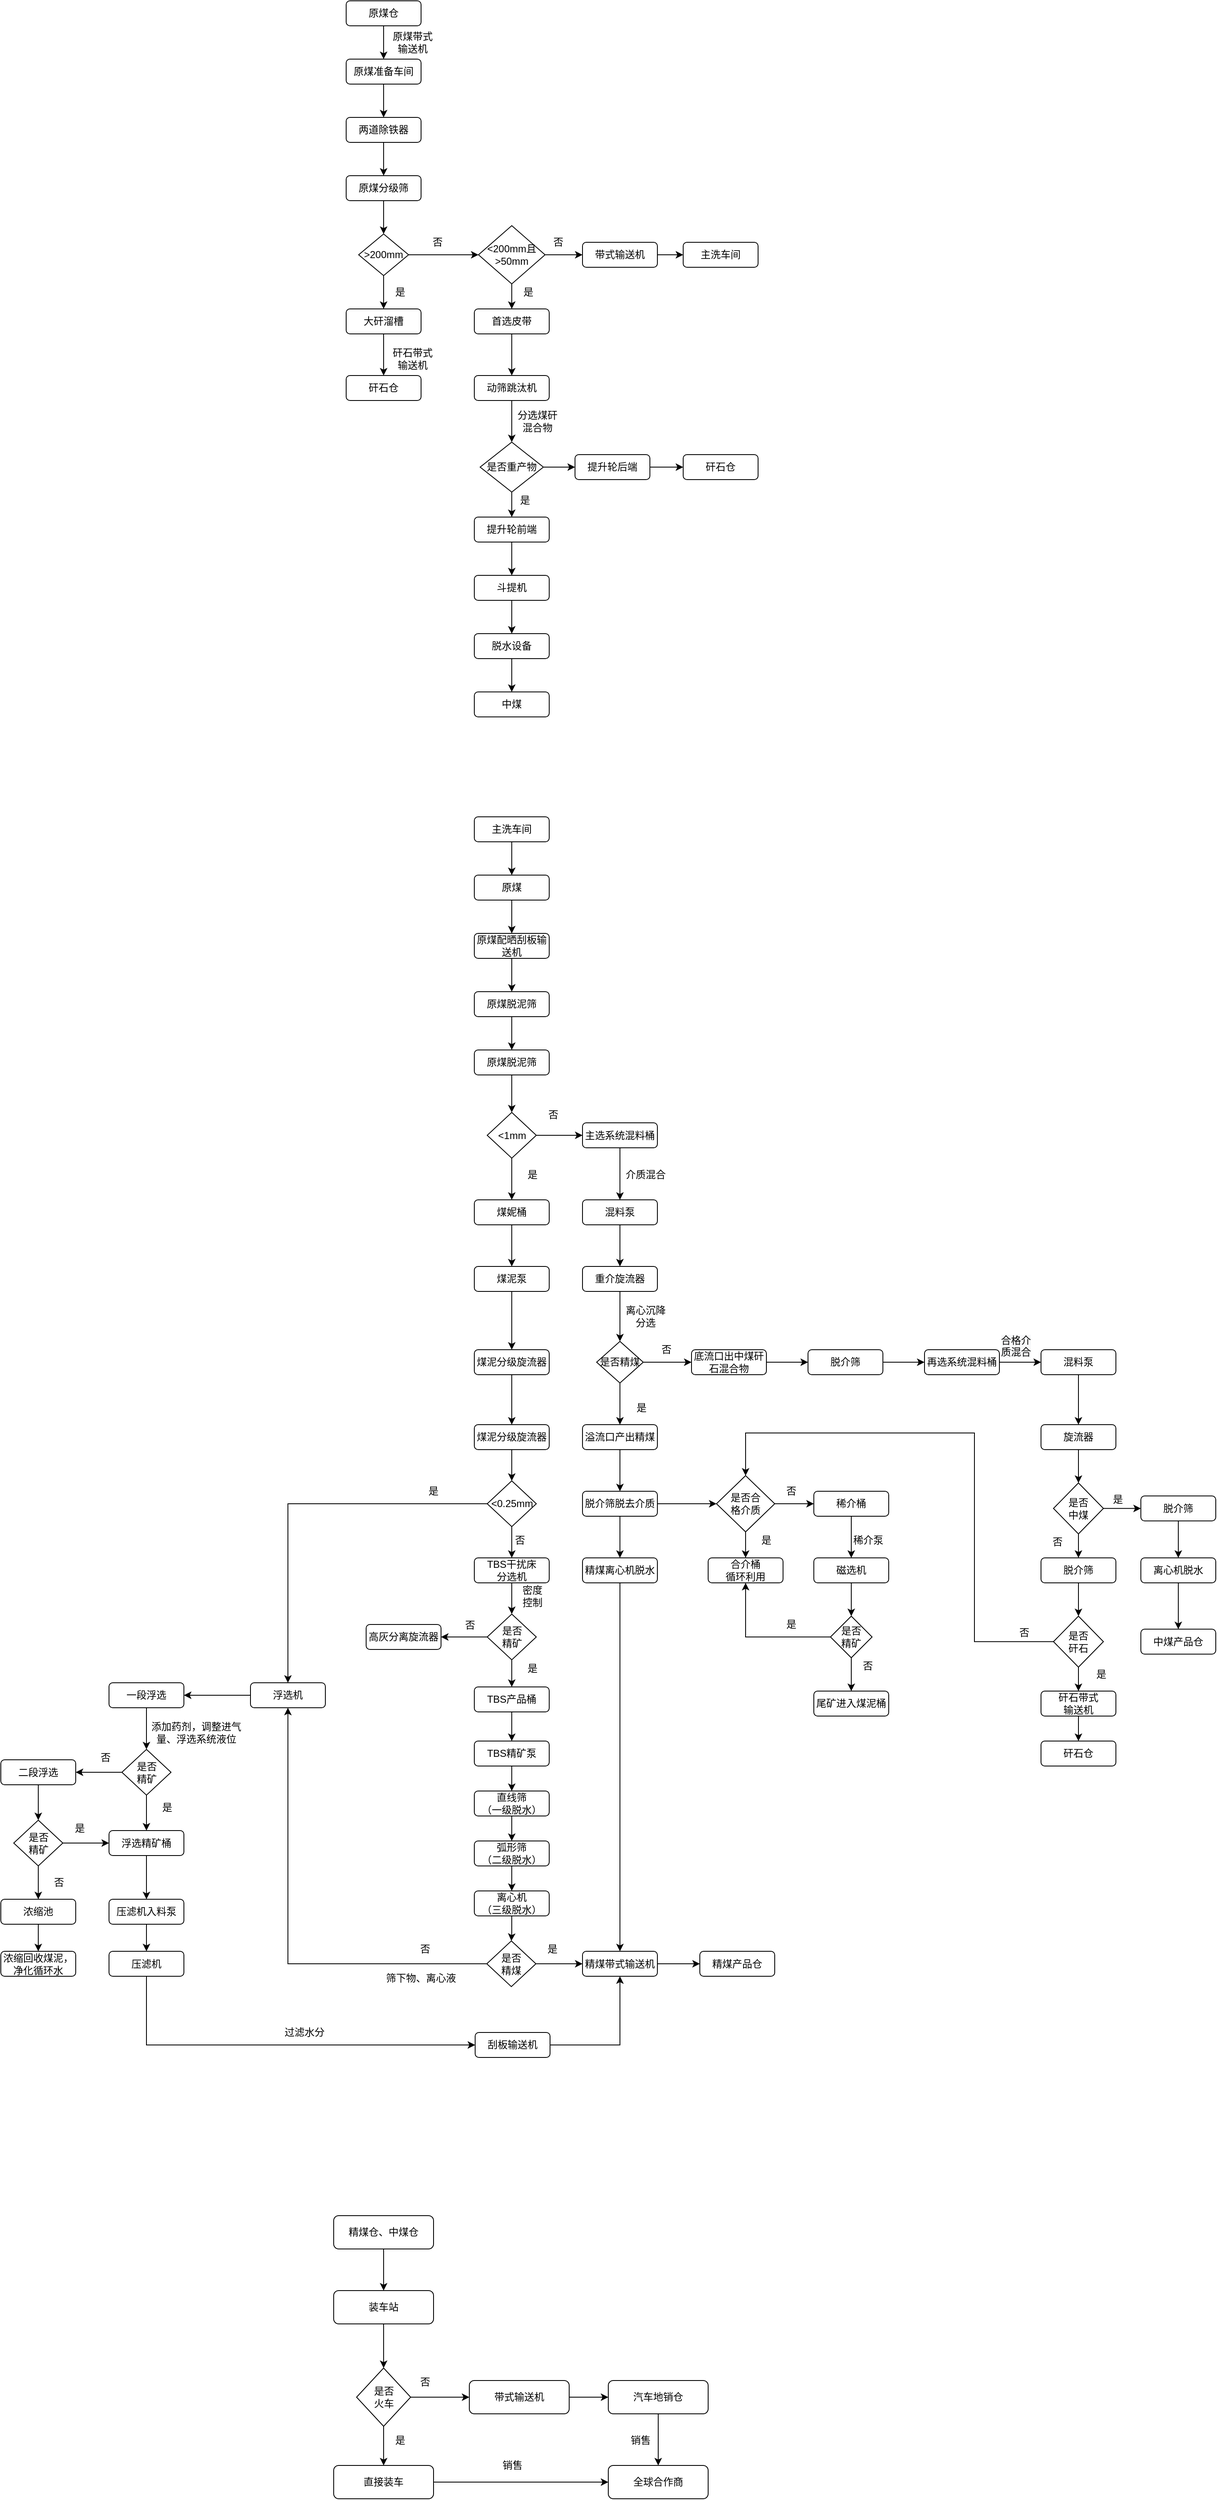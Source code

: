 <mxfile version="14.4.3" type="github">
  <diagram id="C5RBs43oDa-KdzZeNtuy" name="Page-1">
    <mxGraphModel dx="2024" dy="635" grid="1" gridSize="10" guides="1" tooltips="1" connect="1" arrows="1" fold="1" page="1" pageScale="1" pageWidth="827" pageHeight="1169" math="0" shadow="0">
      <root>
        <mxCell id="WIyWlLk6GJQsqaUBKTNV-0" />
        <mxCell id="WIyWlLk6GJQsqaUBKTNV-1" parent="WIyWlLk6GJQsqaUBKTNV-0" />
        <mxCell id="Ji8SA3ziWT4KHIKLygUh-3" value="" style="edgeStyle=orthogonalEdgeStyle;rounded=0;orthogonalLoop=1;jettySize=auto;html=1;" edge="1" parent="WIyWlLk6GJQsqaUBKTNV-1" source="WIyWlLk6GJQsqaUBKTNV-3" target="Ji8SA3ziWT4KHIKLygUh-2">
          <mxGeometry relative="1" as="geometry" />
        </mxCell>
        <mxCell id="WIyWlLk6GJQsqaUBKTNV-3" value="原煤仓" style="rounded=1;whiteSpace=wrap;html=1;fontSize=12;glass=0;strokeWidth=1;shadow=0;" parent="WIyWlLk6GJQsqaUBKTNV-1" vertex="1">
          <mxGeometry x="175" y="80" width="90" height="30" as="geometry" />
        </mxCell>
        <mxCell id="Ji8SA3ziWT4KHIKLygUh-5" value="" style="edgeStyle=orthogonalEdgeStyle;rounded=0;orthogonalLoop=1;jettySize=auto;html=1;" edge="1" parent="WIyWlLk6GJQsqaUBKTNV-1" source="Ji8SA3ziWT4KHIKLygUh-2" target="Ji8SA3ziWT4KHIKLygUh-4">
          <mxGeometry relative="1" as="geometry" />
        </mxCell>
        <mxCell id="Ji8SA3ziWT4KHIKLygUh-2" value="原煤准备车间" style="rounded=1;whiteSpace=wrap;html=1;fontSize=12;glass=0;strokeWidth=1;shadow=0;" vertex="1" parent="WIyWlLk6GJQsqaUBKTNV-1">
          <mxGeometry x="175" y="150" width="90" height="30" as="geometry" />
        </mxCell>
        <mxCell id="Ji8SA3ziWT4KHIKLygUh-8" value="" style="edgeStyle=orthogonalEdgeStyle;rounded=0;orthogonalLoop=1;jettySize=auto;html=1;" edge="1" parent="WIyWlLk6GJQsqaUBKTNV-1" source="Ji8SA3ziWT4KHIKLygUh-4" target="Ji8SA3ziWT4KHIKLygUh-7">
          <mxGeometry relative="1" as="geometry" />
        </mxCell>
        <mxCell id="Ji8SA3ziWT4KHIKLygUh-4" value="两道除铁器" style="rounded=1;whiteSpace=wrap;html=1;fontSize=12;glass=0;strokeWidth=1;shadow=0;" vertex="1" parent="WIyWlLk6GJQsqaUBKTNV-1">
          <mxGeometry x="175" y="220" width="90" height="30" as="geometry" />
        </mxCell>
        <mxCell id="Ji8SA3ziWT4KHIKLygUh-6" value="原煤带式输送机" style="text;html=1;strokeColor=none;fillColor=none;align=center;verticalAlign=middle;whiteSpace=wrap;rounded=0;" vertex="1" parent="WIyWlLk6GJQsqaUBKTNV-1">
          <mxGeometry x="230" y="120" width="50" height="20" as="geometry" />
        </mxCell>
        <mxCell id="Ji8SA3ziWT4KHIKLygUh-10" value="" style="edgeStyle=orthogonalEdgeStyle;rounded=0;orthogonalLoop=1;jettySize=auto;html=1;" edge="1" parent="WIyWlLk6GJQsqaUBKTNV-1" source="Ji8SA3ziWT4KHIKLygUh-7" target="Ji8SA3ziWT4KHIKLygUh-11">
          <mxGeometry relative="1" as="geometry">
            <mxPoint x="220" y="400" as="targetPoint" />
          </mxGeometry>
        </mxCell>
        <mxCell id="Ji8SA3ziWT4KHIKLygUh-7" value="原煤分级筛" style="rounded=1;whiteSpace=wrap;html=1;fontSize=12;glass=0;strokeWidth=1;shadow=0;" vertex="1" parent="WIyWlLk6GJQsqaUBKTNV-1">
          <mxGeometry x="175" y="290" width="90" height="30" as="geometry" />
        </mxCell>
        <mxCell id="Ji8SA3ziWT4KHIKLygUh-12" value="" style="edgeStyle=orthogonalEdgeStyle;rounded=0;orthogonalLoop=1;jettySize=auto;html=1;entryX=0.5;entryY=0;entryDx=0;entryDy=0;" edge="1" parent="WIyWlLk6GJQsqaUBKTNV-1" source="Ji8SA3ziWT4KHIKLygUh-11" target="Ji8SA3ziWT4KHIKLygUh-13">
          <mxGeometry relative="1" as="geometry">
            <mxPoint x="220" y="490" as="targetPoint" />
          </mxGeometry>
        </mxCell>
        <mxCell id="Ji8SA3ziWT4KHIKLygUh-19" value="" style="edgeStyle=orthogonalEdgeStyle;rounded=0;orthogonalLoop=1;jettySize=auto;html=1;" edge="1" parent="WIyWlLk6GJQsqaUBKTNV-1" source="Ji8SA3ziWT4KHIKLygUh-11" target="Ji8SA3ziWT4KHIKLygUh-18">
          <mxGeometry relative="1" as="geometry" />
        </mxCell>
        <mxCell id="Ji8SA3ziWT4KHIKLygUh-11" value="&amp;gt;200mm" style="rhombus;whiteSpace=wrap;html=1;" vertex="1" parent="WIyWlLk6GJQsqaUBKTNV-1">
          <mxGeometry x="190" y="360" width="60" height="50" as="geometry" />
        </mxCell>
        <mxCell id="Ji8SA3ziWT4KHIKLygUh-16" value="" style="edgeStyle=orthogonalEdgeStyle;rounded=0;orthogonalLoop=1;jettySize=auto;html=1;" edge="1" parent="WIyWlLk6GJQsqaUBKTNV-1" source="Ji8SA3ziWT4KHIKLygUh-13" target="Ji8SA3ziWT4KHIKLygUh-15">
          <mxGeometry relative="1" as="geometry" />
        </mxCell>
        <mxCell id="Ji8SA3ziWT4KHIKLygUh-13" value="大矸溜槽" style="rounded=1;whiteSpace=wrap;html=1;fontSize=12;glass=0;strokeWidth=1;shadow=0;" vertex="1" parent="WIyWlLk6GJQsqaUBKTNV-1">
          <mxGeometry x="175" y="450" width="90" height="30" as="geometry" />
        </mxCell>
        <mxCell id="Ji8SA3ziWT4KHIKLygUh-14" value="是" style="text;html=1;strokeColor=none;fillColor=none;align=center;verticalAlign=middle;whiteSpace=wrap;rounded=0;" vertex="1" parent="WIyWlLk6GJQsqaUBKTNV-1">
          <mxGeometry x="220" y="420" width="40" height="20" as="geometry" />
        </mxCell>
        <mxCell id="Ji8SA3ziWT4KHIKLygUh-15" value="矸石仓" style="rounded=1;whiteSpace=wrap;html=1;fontSize=12;glass=0;strokeWidth=1;shadow=0;" vertex="1" parent="WIyWlLk6GJQsqaUBKTNV-1">
          <mxGeometry x="175" y="530" width="90" height="30" as="geometry" />
        </mxCell>
        <mxCell id="Ji8SA3ziWT4KHIKLygUh-17" value="矸石带式输送机" style="text;html=1;strokeColor=none;fillColor=none;align=center;verticalAlign=middle;whiteSpace=wrap;rounded=0;" vertex="1" parent="WIyWlLk6GJQsqaUBKTNV-1">
          <mxGeometry x="230" y="500" width="50" height="20" as="geometry" />
        </mxCell>
        <mxCell id="Ji8SA3ziWT4KHIKLygUh-24" value="" style="edgeStyle=orthogonalEdgeStyle;rounded=0;orthogonalLoop=1;jettySize=auto;html=1;" edge="1" parent="WIyWlLk6GJQsqaUBKTNV-1" source="Ji8SA3ziWT4KHIKLygUh-18" target="Ji8SA3ziWT4KHIKLygUh-23">
          <mxGeometry relative="1" as="geometry" />
        </mxCell>
        <mxCell id="Ji8SA3ziWT4KHIKLygUh-30" value="" style="edgeStyle=orthogonalEdgeStyle;rounded=0;orthogonalLoop=1;jettySize=auto;html=1;entryX=0;entryY=0.5;entryDx=0;entryDy=0;" edge="1" parent="WIyWlLk6GJQsqaUBKTNV-1" source="Ji8SA3ziWT4KHIKLygUh-18" target="Ji8SA3ziWT4KHIKLygUh-32">
          <mxGeometry relative="1" as="geometry">
            <mxPoint x="494" y="385" as="targetPoint" />
          </mxGeometry>
        </mxCell>
        <mxCell id="Ji8SA3ziWT4KHIKLygUh-18" value="&amp;lt;200mm且&lt;br&gt;&amp;gt;50mm" style="rhombus;whiteSpace=wrap;html=1;" vertex="1" parent="WIyWlLk6GJQsqaUBKTNV-1">
          <mxGeometry x="334" y="350" width="80" height="70" as="geometry" />
        </mxCell>
        <mxCell id="Ji8SA3ziWT4KHIKLygUh-20" value="否" style="text;html=1;strokeColor=none;fillColor=none;align=center;verticalAlign=middle;whiteSpace=wrap;rounded=0;" vertex="1" parent="WIyWlLk6GJQsqaUBKTNV-1">
          <mxGeometry x="265" y="360" width="40" height="20" as="geometry" />
        </mxCell>
        <mxCell id="Ji8SA3ziWT4KHIKLygUh-29" value="" style="edgeStyle=orthogonalEdgeStyle;rounded=0;orthogonalLoop=1;jettySize=auto;html=1;" edge="1" parent="WIyWlLk6GJQsqaUBKTNV-1" source="Ji8SA3ziWT4KHIKLygUh-23" target="Ji8SA3ziWT4KHIKLygUh-28">
          <mxGeometry relative="1" as="geometry" />
        </mxCell>
        <mxCell id="Ji8SA3ziWT4KHIKLygUh-23" value="首选皮带" style="rounded=1;whiteSpace=wrap;html=1;fontSize=12;glass=0;strokeWidth=1;shadow=0;" vertex="1" parent="WIyWlLk6GJQsqaUBKTNV-1">
          <mxGeometry x="329" y="450" width="90" height="30" as="geometry" />
        </mxCell>
        <mxCell id="Ji8SA3ziWT4KHIKLygUh-27" value="是" style="text;html=1;strokeColor=none;fillColor=none;align=center;verticalAlign=middle;whiteSpace=wrap;rounded=0;" vertex="1" parent="WIyWlLk6GJQsqaUBKTNV-1">
          <mxGeometry x="374" y="420" width="40" height="20" as="geometry" />
        </mxCell>
        <mxCell id="Ji8SA3ziWT4KHIKLygUh-35" value="" style="edgeStyle=orthogonalEdgeStyle;rounded=0;orthogonalLoop=1;jettySize=auto;html=1;entryX=0.5;entryY=0;entryDx=0;entryDy=0;" edge="1" parent="WIyWlLk6GJQsqaUBKTNV-1" source="Ji8SA3ziWT4KHIKLygUh-28" target="Ji8SA3ziWT4KHIKLygUh-37">
          <mxGeometry relative="1" as="geometry">
            <mxPoint x="374" y="610" as="targetPoint" />
          </mxGeometry>
        </mxCell>
        <mxCell id="Ji8SA3ziWT4KHIKLygUh-28" value="动筛跳汰机" style="rounded=1;whiteSpace=wrap;html=1;fontSize=12;glass=0;strokeWidth=1;shadow=0;" vertex="1" parent="WIyWlLk6GJQsqaUBKTNV-1">
          <mxGeometry x="329" y="530" width="90" height="30" as="geometry" />
        </mxCell>
        <mxCell id="Ji8SA3ziWT4KHIKLygUh-31" value="否" style="text;html=1;strokeColor=none;fillColor=none;align=center;verticalAlign=middle;whiteSpace=wrap;rounded=0;" vertex="1" parent="WIyWlLk6GJQsqaUBKTNV-1">
          <mxGeometry x="410" y="360" width="40" height="20" as="geometry" />
        </mxCell>
        <mxCell id="Ji8SA3ziWT4KHIKLygUh-62" value="" style="edgeStyle=orthogonalEdgeStyle;rounded=0;orthogonalLoop=1;jettySize=auto;html=1;" edge="1" parent="WIyWlLk6GJQsqaUBKTNV-1" source="Ji8SA3ziWT4KHIKLygUh-32" target="Ji8SA3ziWT4KHIKLygUh-61">
          <mxGeometry relative="1" as="geometry" />
        </mxCell>
        <mxCell id="Ji8SA3ziWT4KHIKLygUh-32" value="带式输送机" style="rounded=1;whiteSpace=wrap;html=1;fontSize=12;glass=0;strokeWidth=1;shadow=0;" vertex="1" parent="WIyWlLk6GJQsqaUBKTNV-1">
          <mxGeometry x="459" y="370" width="90" height="30" as="geometry" />
        </mxCell>
        <mxCell id="Ji8SA3ziWT4KHIKLygUh-36" value="分选煤矸混合物" style="text;html=1;strokeColor=none;fillColor=none;align=center;verticalAlign=middle;whiteSpace=wrap;rounded=0;" vertex="1" parent="WIyWlLk6GJQsqaUBKTNV-1">
          <mxGeometry x="380" y="574.5" width="50" height="20" as="geometry" />
        </mxCell>
        <mxCell id="Ji8SA3ziWT4KHIKLygUh-38" value="" style="edgeStyle=orthogonalEdgeStyle;rounded=0;orthogonalLoop=1;jettySize=auto;html=1;entryX=0.5;entryY=0;entryDx=0;entryDy=0;" edge="1" parent="WIyWlLk6GJQsqaUBKTNV-1" source="Ji8SA3ziWT4KHIKLygUh-37" target="Ji8SA3ziWT4KHIKLygUh-39">
          <mxGeometry relative="1" as="geometry">
            <mxPoint x="374" y="700" as="targetPoint" />
          </mxGeometry>
        </mxCell>
        <mxCell id="Ji8SA3ziWT4KHIKLygUh-46" value="" style="edgeStyle=orthogonalEdgeStyle;rounded=0;orthogonalLoop=1;jettySize=auto;html=1;entryX=0;entryY=0.5;entryDx=0;entryDy=0;" edge="1" parent="WIyWlLk6GJQsqaUBKTNV-1" source="Ji8SA3ziWT4KHIKLygUh-37" target="Ji8SA3ziWT4KHIKLygUh-47">
          <mxGeometry relative="1" as="geometry">
            <mxPoint x="460" y="640" as="targetPoint" />
          </mxGeometry>
        </mxCell>
        <mxCell id="Ji8SA3ziWT4KHIKLygUh-37" value="是否重产物" style="rhombus;whiteSpace=wrap;html=1;" vertex="1" parent="WIyWlLk6GJQsqaUBKTNV-1">
          <mxGeometry x="336" y="610" width="76" height="60" as="geometry" />
        </mxCell>
        <mxCell id="Ji8SA3ziWT4KHIKLygUh-42" value="" style="edgeStyle=orthogonalEdgeStyle;rounded=0;orthogonalLoop=1;jettySize=auto;html=1;" edge="1" parent="WIyWlLk6GJQsqaUBKTNV-1" source="Ji8SA3ziWT4KHIKLygUh-39" target="Ji8SA3ziWT4KHIKLygUh-41">
          <mxGeometry relative="1" as="geometry" />
        </mxCell>
        <mxCell id="Ji8SA3ziWT4KHIKLygUh-39" value="提升轮前端" style="rounded=1;whiteSpace=wrap;html=1;fontSize=12;glass=0;strokeWidth=1;shadow=0;" vertex="1" parent="WIyWlLk6GJQsqaUBKTNV-1">
          <mxGeometry x="329" y="700" width="90" height="30" as="geometry" />
        </mxCell>
        <mxCell id="Ji8SA3ziWT4KHIKLygUh-40" value="是" style="text;html=1;strokeColor=none;fillColor=none;align=center;verticalAlign=middle;whiteSpace=wrap;rounded=0;" vertex="1" parent="WIyWlLk6GJQsqaUBKTNV-1">
          <mxGeometry x="370" y="670" width="40" height="20" as="geometry" />
        </mxCell>
        <mxCell id="Ji8SA3ziWT4KHIKLygUh-44" value="" style="edgeStyle=orthogonalEdgeStyle;rounded=0;orthogonalLoop=1;jettySize=auto;html=1;" edge="1" parent="WIyWlLk6GJQsqaUBKTNV-1" source="Ji8SA3ziWT4KHIKLygUh-41" target="Ji8SA3ziWT4KHIKLygUh-43">
          <mxGeometry relative="1" as="geometry" />
        </mxCell>
        <mxCell id="Ji8SA3ziWT4KHIKLygUh-41" value="斗提机" style="rounded=1;whiteSpace=wrap;html=1;fontSize=12;glass=0;strokeWidth=1;shadow=0;" vertex="1" parent="WIyWlLk6GJQsqaUBKTNV-1">
          <mxGeometry x="329" y="770" width="90" height="30" as="geometry" />
        </mxCell>
        <mxCell id="Ji8SA3ziWT4KHIKLygUh-51" value="" style="edgeStyle=orthogonalEdgeStyle;rounded=0;orthogonalLoop=1;jettySize=auto;html=1;" edge="1" parent="WIyWlLk6GJQsqaUBKTNV-1" source="Ji8SA3ziWT4KHIKLygUh-43" target="Ji8SA3ziWT4KHIKLygUh-50">
          <mxGeometry relative="1" as="geometry" />
        </mxCell>
        <mxCell id="Ji8SA3ziWT4KHIKLygUh-43" value="脱水设备" style="rounded=1;whiteSpace=wrap;html=1;fontSize=12;glass=0;strokeWidth=1;shadow=0;" vertex="1" parent="WIyWlLk6GJQsqaUBKTNV-1">
          <mxGeometry x="329" y="840" width="90" height="30" as="geometry" />
        </mxCell>
        <mxCell id="Ji8SA3ziWT4KHIKLygUh-49" value="" style="edgeStyle=orthogonalEdgeStyle;rounded=0;orthogonalLoop=1;jettySize=auto;html=1;" edge="1" parent="WIyWlLk6GJQsqaUBKTNV-1" source="Ji8SA3ziWT4KHIKLygUh-47" target="Ji8SA3ziWT4KHIKLygUh-48">
          <mxGeometry relative="1" as="geometry" />
        </mxCell>
        <mxCell id="Ji8SA3ziWT4KHIKLygUh-47" value="提升轮后端" style="rounded=1;whiteSpace=wrap;html=1;fontSize=12;glass=0;strokeWidth=1;shadow=0;" vertex="1" parent="WIyWlLk6GJQsqaUBKTNV-1">
          <mxGeometry x="450" y="625" width="90" height="30" as="geometry" />
        </mxCell>
        <mxCell id="Ji8SA3ziWT4KHIKLygUh-48" value="矸石仓" style="rounded=1;whiteSpace=wrap;html=1;fontSize=12;glass=0;strokeWidth=1;shadow=0;" vertex="1" parent="WIyWlLk6GJQsqaUBKTNV-1">
          <mxGeometry x="580" y="625" width="90" height="30" as="geometry" />
        </mxCell>
        <mxCell id="Ji8SA3ziWT4KHIKLygUh-50" value="中煤" style="rounded=1;whiteSpace=wrap;html=1;fontSize=12;glass=0;strokeWidth=1;shadow=0;" vertex="1" parent="WIyWlLk6GJQsqaUBKTNV-1">
          <mxGeometry x="329" y="910" width="90" height="30" as="geometry" />
        </mxCell>
        <mxCell id="Ji8SA3ziWT4KHIKLygUh-54" value="" style="edgeStyle=orthogonalEdgeStyle;rounded=0;orthogonalLoop=1;jettySize=auto;html=1;" edge="1" parent="WIyWlLk6GJQsqaUBKTNV-1" source="Ji8SA3ziWT4KHIKLygUh-52" target="Ji8SA3ziWT4KHIKLygUh-53">
          <mxGeometry relative="1" as="geometry" />
        </mxCell>
        <mxCell id="Ji8SA3ziWT4KHIKLygUh-52" value="主洗车间" style="rounded=1;whiteSpace=wrap;html=1;fontSize=12;glass=0;strokeWidth=1;shadow=0;" vertex="1" parent="WIyWlLk6GJQsqaUBKTNV-1">
          <mxGeometry x="329" y="1060" width="90" height="30" as="geometry" />
        </mxCell>
        <mxCell id="Ji8SA3ziWT4KHIKLygUh-64" value="" style="edgeStyle=orthogonalEdgeStyle;rounded=0;orthogonalLoop=1;jettySize=auto;html=1;" edge="1" parent="WIyWlLk6GJQsqaUBKTNV-1" source="Ji8SA3ziWT4KHIKLygUh-53" target="Ji8SA3ziWT4KHIKLygUh-63">
          <mxGeometry relative="1" as="geometry" />
        </mxCell>
        <mxCell id="Ji8SA3ziWT4KHIKLygUh-53" value="原煤" style="rounded=1;whiteSpace=wrap;html=1;fontSize=12;glass=0;strokeWidth=1;shadow=0;" vertex="1" parent="WIyWlLk6GJQsqaUBKTNV-1">
          <mxGeometry x="329" y="1130" width="90" height="30" as="geometry" />
        </mxCell>
        <mxCell id="Ji8SA3ziWT4KHIKLygUh-61" value="主洗车间" style="rounded=1;whiteSpace=wrap;html=1;fontSize=12;glass=0;strokeWidth=1;shadow=0;" vertex="1" parent="WIyWlLk6GJQsqaUBKTNV-1">
          <mxGeometry x="580" y="370" width="90" height="30" as="geometry" />
        </mxCell>
        <mxCell id="Ji8SA3ziWT4KHIKLygUh-66" value="" style="edgeStyle=orthogonalEdgeStyle;rounded=0;orthogonalLoop=1;jettySize=auto;html=1;" edge="1" parent="WIyWlLk6GJQsqaUBKTNV-1" source="Ji8SA3ziWT4KHIKLygUh-63" target="Ji8SA3ziWT4KHIKLygUh-65">
          <mxGeometry relative="1" as="geometry" />
        </mxCell>
        <mxCell id="Ji8SA3ziWT4KHIKLygUh-63" value="原煤配晒刮板输送机" style="rounded=1;whiteSpace=wrap;html=1;fontSize=12;glass=0;strokeWidth=1;shadow=0;" vertex="1" parent="WIyWlLk6GJQsqaUBKTNV-1">
          <mxGeometry x="329" y="1200" width="90" height="30" as="geometry" />
        </mxCell>
        <mxCell id="Ji8SA3ziWT4KHIKLygUh-68" value="" style="edgeStyle=orthogonalEdgeStyle;rounded=0;orthogonalLoop=1;jettySize=auto;html=1;" edge="1" parent="WIyWlLk6GJQsqaUBKTNV-1" source="Ji8SA3ziWT4KHIKLygUh-65" target="Ji8SA3ziWT4KHIKLygUh-67">
          <mxGeometry relative="1" as="geometry" />
        </mxCell>
        <mxCell id="Ji8SA3ziWT4KHIKLygUh-65" value="原煤脱泥筛" style="rounded=1;whiteSpace=wrap;html=1;fontSize=12;glass=0;strokeWidth=1;shadow=0;" vertex="1" parent="WIyWlLk6GJQsqaUBKTNV-1">
          <mxGeometry x="329" y="1270" width="90" height="30" as="geometry" />
        </mxCell>
        <mxCell id="Ji8SA3ziWT4KHIKLygUh-70" value="" style="edgeStyle=orthogonalEdgeStyle;rounded=0;orthogonalLoop=1;jettySize=auto;html=1;entryX=0.5;entryY=0;entryDx=0;entryDy=0;" edge="1" parent="WIyWlLk6GJQsqaUBKTNV-1" source="Ji8SA3ziWT4KHIKLygUh-67" target="Ji8SA3ziWT4KHIKLygUh-71">
          <mxGeometry relative="1" as="geometry">
            <mxPoint x="374" y="1410" as="targetPoint" />
          </mxGeometry>
        </mxCell>
        <mxCell id="Ji8SA3ziWT4KHIKLygUh-67" value="原煤脱泥筛" style="rounded=1;whiteSpace=wrap;html=1;fontSize=12;glass=0;strokeWidth=1;shadow=0;" vertex="1" parent="WIyWlLk6GJQsqaUBKTNV-1">
          <mxGeometry x="329" y="1340" width="90" height="30" as="geometry" />
        </mxCell>
        <mxCell id="Ji8SA3ziWT4KHIKLygUh-75" value="" style="edgeStyle=orthogonalEdgeStyle;rounded=0;orthogonalLoop=1;jettySize=auto;html=1;" edge="1" parent="WIyWlLk6GJQsqaUBKTNV-1" source="Ji8SA3ziWT4KHIKLygUh-71" target="Ji8SA3ziWT4KHIKLygUh-74">
          <mxGeometry relative="1" as="geometry" />
        </mxCell>
        <mxCell id="Ji8SA3ziWT4KHIKLygUh-77" value="" style="edgeStyle=orthogonalEdgeStyle;rounded=0;orthogonalLoop=1;jettySize=auto;html=1;entryX=0;entryY=0.5;entryDx=0;entryDy=0;" edge="1" parent="WIyWlLk6GJQsqaUBKTNV-1" source="Ji8SA3ziWT4KHIKLygUh-71" target="Ji8SA3ziWT4KHIKLygUh-78">
          <mxGeometry relative="1" as="geometry">
            <mxPoint x="450" y="1443" as="targetPoint" />
          </mxGeometry>
        </mxCell>
        <mxCell id="Ji8SA3ziWT4KHIKLygUh-71" value="&amp;lt;1mm" style="rhombus;whiteSpace=wrap;html=1;" vertex="1" parent="WIyWlLk6GJQsqaUBKTNV-1">
          <mxGeometry x="344.5" y="1415" width="59" height="55" as="geometry" />
        </mxCell>
        <mxCell id="Ji8SA3ziWT4KHIKLygUh-169" value="" style="edgeStyle=orthogonalEdgeStyle;rounded=0;orthogonalLoop=1;jettySize=auto;html=1;" edge="1" parent="WIyWlLk6GJQsqaUBKTNV-1" source="Ji8SA3ziWT4KHIKLygUh-74" target="Ji8SA3ziWT4KHIKLygUh-168">
          <mxGeometry relative="1" as="geometry" />
        </mxCell>
        <mxCell id="Ji8SA3ziWT4KHIKLygUh-74" value="煤妮桶" style="rounded=1;whiteSpace=wrap;html=1;fontSize=12;glass=0;strokeWidth=1;shadow=0;" vertex="1" parent="WIyWlLk6GJQsqaUBKTNV-1">
          <mxGeometry x="329" y="1520" width="90" height="30" as="geometry" />
        </mxCell>
        <mxCell id="Ji8SA3ziWT4KHIKLygUh-83" value="" style="edgeStyle=orthogonalEdgeStyle;rounded=0;orthogonalLoop=1;jettySize=auto;html=1;entryX=0.5;entryY=0;entryDx=0;entryDy=0;" edge="1" parent="WIyWlLk6GJQsqaUBKTNV-1" source="Ji8SA3ziWT4KHIKLygUh-78" target="Ji8SA3ziWT4KHIKLygUh-131">
          <mxGeometry relative="1" as="geometry">
            <mxPoint x="504" y="1510" as="targetPoint" />
          </mxGeometry>
        </mxCell>
        <mxCell id="Ji8SA3ziWT4KHIKLygUh-78" value="主选系统混料桶" style="rounded=1;whiteSpace=wrap;html=1;fontSize=12;glass=0;strokeWidth=1;shadow=0;" vertex="1" parent="WIyWlLk6GJQsqaUBKTNV-1">
          <mxGeometry x="459" y="1427.5" width="90" height="30" as="geometry" />
        </mxCell>
        <mxCell id="Ji8SA3ziWT4KHIKLygUh-79" value="是" style="text;html=1;strokeColor=none;fillColor=none;align=center;verticalAlign=middle;whiteSpace=wrap;rounded=0;" vertex="1" parent="WIyWlLk6GJQsqaUBKTNV-1">
          <mxGeometry x="379" y="1480" width="40" height="20" as="geometry" />
        </mxCell>
        <mxCell id="Ji8SA3ziWT4KHIKLygUh-80" value="否" style="text;html=1;strokeColor=none;fillColor=none;align=center;verticalAlign=middle;whiteSpace=wrap;rounded=0;" vertex="1" parent="WIyWlLk6GJQsqaUBKTNV-1">
          <mxGeometry x="403.5" y="1407.5" width="40" height="20" as="geometry" />
        </mxCell>
        <mxCell id="Ji8SA3ziWT4KHIKLygUh-86" value="" style="edgeStyle=orthogonalEdgeStyle;rounded=0;orthogonalLoop=1;jettySize=auto;html=1;entryX=0.5;entryY=0;entryDx=0;entryDy=0;" edge="1" parent="WIyWlLk6GJQsqaUBKTNV-1" source="Ji8SA3ziWT4KHIKLygUh-82" target="Ji8SA3ziWT4KHIKLygUh-88">
          <mxGeometry relative="1" as="geometry">
            <mxPoint x="504" y="1690" as="targetPoint" />
          </mxGeometry>
        </mxCell>
        <mxCell id="Ji8SA3ziWT4KHIKLygUh-82" value="重介旋流器" style="rounded=1;whiteSpace=wrap;html=1;fontSize=12;glass=0;strokeWidth=1;shadow=0;" vertex="1" parent="WIyWlLk6GJQsqaUBKTNV-1">
          <mxGeometry x="459" y="1600" width="90" height="30" as="geometry" />
        </mxCell>
        <mxCell id="Ji8SA3ziWT4KHIKLygUh-84" value="介质混合" style="text;html=1;strokeColor=none;fillColor=none;align=center;verticalAlign=middle;whiteSpace=wrap;rounded=0;" vertex="1" parent="WIyWlLk6GJQsqaUBKTNV-1">
          <mxGeometry x="510" y="1480" width="50" height="20" as="geometry" />
        </mxCell>
        <mxCell id="Ji8SA3ziWT4KHIKLygUh-87" value="离心沉降分选" style="text;html=1;strokeColor=none;fillColor=none;align=center;verticalAlign=middle;whiteSpace=wrap;rounded=0;" vertex="1" parent="WIyWlLk6GJQsqaUBKTNV-1">
          <mxGeometry x="510" y="1650" width="50" height="20" as="geometry" />
        </mxCell>
        <mxCell id="Ji8SA3ziWT4KHIKLygUh-91" value="" style="edgeStyle=orthogonalEdgeStyle;rounded=0;orthogonalLoop=1;jettySize=auto;html=1;entryX=0.5;entryY=0;entryDx=0;entryDy=0;" edge="1" parent="WIyWlLk6GJQsqaUBKTNV-1" source="Ji8SA3ziWT4KHIKLygUh-88" target="Ji8SA3ziWT4KHIKLygUh-92">
          <mxGeometry relative="1" as="geometry">
            <mxPoint x="504" y="1820" as="targetPoint" />
          </mxGeometry>
        </mxCell>
        <mxCell id="Ji8SA3ziWT4KHIKLygUh-95" value="" style="edgeStyle=orthogonalEdgeStyle;rounded=0;orthogonalLoop=1;jettySize=auto;html=1;" edge="1" parent="WIyWlLk6GJQsqaUBKTNV-1" source="Ji8SA3ziWT4KHIKLygUh-88" target="Ji8SA3ziWT4KHIKLygUh-94">
          <mxGeometry relative="1" as="geometry" />
        </mxCell>
        <mxCell id="Ji8SA3ziWT4KHIKLygUh-88" value="是否精煤" style="rhombus;whiteSpace=wrap;html=1;" vertex="1" parent="WIyWlLk6GJQsqaUBKTNV-1">
          <mxGeometry x="476" y="1690" width="56" height="50" as="geometry" />
        </mxCell>
        <mxCell id="Ji8SA3ziWT4KHIKLygUh-97" value="" style="edgeStyle=orthogonalEdgeStyle;rounded=0;orthogonalLoop=1;jettySize=auto;html=1;" edge="1" parent="WIyWlLk6GJQsqaUBKTNV-1" source="Ji8SA3ziWT4KHIKLygUh-92" target="Ji8SA3ziWT4KHIKLygUh-96">
          <mxGeometry relative="1" as="geometry" />
        </mxCell>
        <mxCell id="Ji8SA3ziWT4KHIKLygUh-92" value="溢流口产出精煤" style="rounded=1;whiteSpace=wrap;html=1;fontSize=12;glass=0;strokeWidth=1;shadow=0;" vertex="1" parent="WIyWlLk6GJQsqaUBKTNV-1">
          <mxGeometry x="459" y="1790" width="90" height="30" as="geometry" />
        </mxCell>
        <mxCell id="Ji8SA3ziWT4KHIKLygUh-93" value="是" style="text;html=1;strokeColor=none;fillColor=none;align=center;verticalAlign=middle;whiteSpace=wrap;rounded=0;" vertex="1" parent="WIyWlLk6GJQsqaUBKTNV-1">
          <mxGeometry x="510" y="1760" width="40" height="20" as="geometry" />
        </mxCell>
        <mxCell id="Ji8SA3ziWT4KHIKLygUh-134" value="" style="edgeStyle=orthogonalEdgeStyle;rounded=0;orthogonalLoop=1;jettySize=auto;html=1;" edge="1" parent="WIyWlLk6GJQsqaUBKTNV-1" source="Ji8SA3ziWT4KHIKLygUh-94" target="Ji8SA3ziWT4KHIKLygUh-133">
          <mxGeometry relative="1" as="geometry" />
        </mxCell>
        <mxCell id="Ji8SA3ziWT4KHIKLygUh-94" value="底流口出中煤矸石混合物" style="rounded=1;whiteSpace=wrap;html=1;fontSize=12;glass=0;strokeWidth=1;shadow=0;" vertex="1" parent="WIyWlLk6GJQsqaUBKTNV-1">
          <mxGeometry x="590" y="1700" width="90" height="30" as="geometry" />
        </mxCell>
        <mxCell id="Ji8SA3ziWT4KHIKLygUh-99" value="" style="edgeStyle=orthogonalEdgeStyle;rounded=0;orthogonalLoop=1;jettySize=auto;html=1;" edge="1" parent="WIyWlLk6GJQsqaUBKTNV-1" source="Ji8SA3ziWT4KHIKLygUh-96" target="Ji8SA3ziWT4KHIKLygUh-98">
          <mxGeometry relative="1" as="geometry" />
        </mxCell>
        <mxCell id="Ji8SA3ziWT4KHIKLygUh-105" value="" style="edgeStyle=orthogonalEdgeStyle;rounded=0;orthogonalLoop=1;jettySize=auto;html=1;entryX=0;entryY=0.5;entryDx=0;entryDy=0;" edge="1" parent="WIyWlLk6GJQsqaUBKTNV-1" source="Ji8SA3ziWT4KHIKLygUh-96" target="Ji8SA3ziWT4KHIKLygUh-106">
          <mxGeometry relative="1" as="geometry">
            <mxPoint x="610" y="1885" as="targetPoint" />
          </mxGeometry>
        </mxCell>
        <mxCell id="Ji8SA3ziWT4KHIKLygUh-96" value="脱介筛脱去介质" style="rounded=1;whiteSpace=wrap;html=1;fontSize=12;glass=0;strokeWidth=1;shadow=0;" vertex="1" parent="WIyWlLk6GJQsqaUBKTNV-1">
          <mxGeometry x="459" y="1870" width="90" height="30" as="geometry" />
        </mxCell>
        <mxCell id="Ji8SA3ziWT4KHIKLygUh-252" value="" style="edgeStyle=orthogonalEdgeStyle;rounded=0;orthogonalLoop=1;jettySize=auto;html=1;entryX=0.5;entryY=0;entryDx=0;entryDy=0;" edge="1" parent="WIyWlLk6GJQsqaUBKTNV-1" source="Ji8SA3ziWT4KHIKLygUh-98" target="Ji8SA3ziWT4KHIKLygUh-205">
          <mxGeometry relative="1" as="geometry">
            <mxPoint x="504" y="2060" as="targetPoint" />
          </mxGeometry>
        </mxCell>
        <mxCell id="Ji8SA3ziWT4KHIKLygUh-98" value="精煤离心机脱水" style="rounded=1;whiteSpace=wrap;html=1;fontSize=12;glass=0;strokeWidth=1;shadow=0;" vertex="1" parent="WIyWlLk6GJQsqaUBKTNV-1">
          <mxGeometry x="459" y="1950" width="90" height="30" as="geometry" />
        </mxCell>
        <mxCell id="Ji8SA3ziWT4KHIKLygUh-100" value="精煤产品仓" style="rounded=1;whiteSpace=wrap;html=1;fontSize=12;glass=0;strokeWidth=1;shadow=0;" vertex="1" parent="WIyWlLk6GJQsqaUBKTNV-1">
          <mxGeometry x="600" y="2422.5" width="90" height="30" as="geometry" />
        </mxCell>
        <mxCell id="Ji8SA3ziWT4KHIKLygUh-108" value="" style="edgeStyle=orthogonalEdgeStyle;rounded=0;orthogonalLoop=1;jettySize=auto;html=1;" edge="1" parent="WIyWlLk6GJQsqaUBKTNV-1" source="Ji8SA3ziWT4KHIKLygUh-106" target="Ji8SA3ziWT4KHIKLygUh-109">
          <mxGeometry relative="1" as="geometry">
            <mxPoint x="655" y="1998.75" as="targetPoint" />
          </mxGeometry>
        </mxCell>
        <mxCell id="Ji8SA3ziWT4KHIKLygUh-111" value="" style="edgeStyle=orthogonalEdgeStyle;rounded=0;orthogonalLoop=1;jettySize=auto;html=1;entryX=0;entryY=0.5;entryDx=0;entryDy=0;" edge="1" parent="WIyWlLk6GJQsqaUBKTNV-1" source="Ji8SA3ziWT4KHIKLygUh-106" target="Ji8SA3ziWT4KHIKLygUh-112">
          <mxGeometry relative="1" as="geometry">
            <mxPoint x="740" y="1885" as="targetPoint" />
          </mxGeometry>
        </mxCell>
        <mxCell id="Ji8SA3ziWT4KHIKLygUh-106" value="是否合&lt;br&gt;格介质" style="rhombus;whiteSpace=wrap;html=1;" vertex="1" parent="WIyWlLk6GJQsqaUBKTNV-1">
          <mxGeometry x="620" y="1851.25" width="70" height="67.5" as="geometry" />
        </mxCell>
        <mxCell id="Ji8SA3ziWT4KHIKLygUh-109" value="合介桶&lt;br&gt;循环利用" style="rounded=1;whiteSpace=wrap;html=1;fontSize=12;glass=0;strokeWidth=1;shadow=0;" vertex="1" parent="WIyWlLk6GJQsqaUBKTNV-1">
          <mxGeometry x="610" y="1950" width="90" height="30" as="geometry" />
        </mxCell>
        <mxCell id="Ji8SA3ziWT4KHIKLygUh-119" value="" style="edgeStyle=orthogonalEdgeStyle;rounded=0;orthogonalLoop=1;jettySize=auto;html=1;" edge="1" parent="WIyWlLk6GJQsqaUBKTNV-1" source="Ji8SA3ziWT4KHIKLygUh-112" target="Ji8SA3ziWT4KHIKLygUh-118">
          <mxGeometry relative="1" as="geometry" />
        </mxCell>
        <mxCell id="Ji8SA3ziWT4KHIKLygUh-112" value="稀介桶" style="rounded=1;whiteSpace=wrap;html=1;fontSize=12;glass=0;strokeWidth=1;shadow=0;" vertex="1" parent="WIyWlLk6GJQsqaUBKTNV-1">
          <mxGeometry x="737" y="1870" width="90" height="30" as="geometry" />
        </mxCell>
        <mxCell id="Ji8SA3ziWT4KHIKLygUh-113" value="是" style="text;html=1;strokeColor=none;fillColor=none;align=center;verticalAlign=middle;whiteSpace=wrap;rounded=0;" vertex="1" parent="WIyWlLk6GJQsqaUBKTNV-1">
          <mxGeometry x="660" y="1918.75" width="40" height="20" as="geometry" />
        </mxCell>
        <mxCell id="Ji8SA3ziWT4KHIKLygUh-114" value="否" style="text;html=1;strokeColor=none;fillColor=none;align=center;verticalAlign=middle;whiteSpace=wrap;rounded=0;" vertex="1" parent="WIyWlLk6GJQsqaUBKTNV-1">
          <mxGeometry x="540" y="1690" width="40" height="20" as="geometry" />
        </mxCell>
        <mxCell id="Ji8SA3ziWT4KHIKLygUh-116" value="否" style="text;html=1;strokeColor=none;fillColor=none;align=center;verticalAlign=middle;whiteSpace=wrap;rounded=0;" vertex="1" parent="WIyWlLk6GJQsqaUBKTNV-1">
          <mxGeometry x="690" y="1860" width="40" height="20" as="geometry" />
        </mxCell>
        <mxCell id="Ji8SA3ziWT4KHIKLygUh-123" value="" style="edgeStyle=orthogonalEdgeStyle;rounded=0;orthogonalLoop=1;jettySize=auto;html=1;entryX=0.5;entryY=0;entryDx=0;entryDy=0;" edge="1" parent="WIyWlLk6GJQsqaUBKTNV-1" source="Ji8SA3ziWT4KHIKLygUh-118" target="Ji8SA3ziWT4KHIKLygUh-124">
          <mxGeometry relative="1" as="geometry">
            <mxPoint x="925" y="1950" as="targetPoint" />
          </mxGeometry>
        </mxCell>
        <mxCell id="Ji8SA3ziWT4KHIKLygUh-118" value="磁选机" style="rounded=1;whiteSpace=wrap;html=1;fontSize=12;glass=0;strokeWidth=1;shadow=0;" vertex="1" parent="WIyWlLk6GJQsqaUBKTNV-1">
          <mxGeometry x="737" y="1950" width="90" height="30" as="geometry" />
        </mxCell>
        <mxCell id="Ji8SA3ziWT4KHIKLygUh-121" value="&lt;span&gt;稀介泵&lt;/span&gt;" style="text;html=1;align=center;verticalAlign=middle;resizable=0;points=[];autosize=1;" vertex="1" parent="WIyWlLk6GJQsqaUBKTNV-1">
          <mxGeometry x="777" y="1918.75" width="50" height="20" as="geometry" />
        </mxCell>
        <mxCell id="Ji8SA3ziWT4KHIKLygUh-125" value="" style="edgeStyle=orthogonalEdgeStyle;rounded=0;orthogonalLoop=1;jettySize=auto;html=1;entryX=0.5;entryY=1;entryDx=0;entryDy=0;" edge="1" parent="WIyWlLk6GJQsqaUBKTNV-1" source="Ji8SA3ziWT4KHIKLygUh-124" target="Ji8SA3ziWT4KHIKLygUh-109">
          <mxGeometry relative="1" as="geometry">
            <mxPoint x="677" y="2045" as="targetPoint" />
          </mxGeometry>
        </mxCell>
        <mxCell id="Ji8SA3ziWT4KHIKLygUh-128" value="" style="edgeStyle=orthogonalEdgeStyle;rounded=0;orthogonalLoop=1;jettySize=auto;html=1;entryX=0.5;entryY=0;entryDx=0;entryDy=0;" edge="1" parent="WIyWlLk6GJQsqaUBKTNV-1" source="Ji8SA3ziWT4KHIKLygUh-124" target="Ji8SA3ziWT4KHIKLygUh-129">
          <mxGeometry relative="1" as="geometry">
            <mxPoint x="782" y="2110" as="targetPoint" />
          </mxGeometry>
        </mxCell>
        <mxCell id="Ji8SA3ziWT4KHIKLygUh-124" value="是否&lt;br&gt;精矿" style="rhombus;whiteSpace=wrap;html=1;" vertex="1" parent="WIyWlLk6GJQsqaUBKTNV-1">
          <mxGeometry x="757" y="2020" width="50" height="50" as="geometry" />
        </mxCell>
        <mxCell id="Ji8SA3ziWT4KHIKLygUh-126" value="是" style="text;html=1;strokeColor=none;fillColor=none;align=center;verticalAlign=middle;whiteSpace=wrap;rounded=0;" vertex="1" parent="WIyWlLk6GJQsqaUBKTNV-1">
          <mxGeometry x="690" y="2020" width="40" height="20" as="geometry" />
        </mxCell>
        <mxCell id="Ji8SA3ziWT4KHIKLygUh-129" value="尾矿进入煤泥桶" style="rounded=1;whiteSpace=wrap;html=1;fontSize=12;glass=0;strokeWidth=1;shadow=0;" vertex="1" parent="WIyWlLk6GJQsqaUBKTNV-1">
          <mxGeometry x="737" y="2110" width="90" height="30" as="geometry" />
        </mxCell>
        <mxCell id="Ji8SA3ziWT4KHIKLygUh-130" value="否" style="text;html=1;strokeColor=none;fillColor=none;align=center;verticalAlign=middle;whiteSpace=wrap;rounded=0;" vertex="1" parent="WIyWlLk6GJQsqaUBKTNV-1">
          <mxGeometry x="782" y="2070" width="40" height="20" as="geometry" />
        </mxCell>
        <mxCell id="Ji8SA3ziWT4KHIKLygUh-132" value="" style="edgeStyle=orthogonalEdgeStyle;rounded=0;orthogonalLoop=1;jettySize=auto;html=1;" edge="1" parent="WIyWlLk6GJQsqaUBKTNV-1" source="Ji8SA3ziWT4KHIKLygUh-131">
          <mxGeometry relative="1" as="geometry">
            <mxPoint x="504" y="1600" as="targetPoint" />
          </mxGeometry>
        </mxCell>
        <mxCell id="Ji8SA3ziWT4KHIKLygUh-131" value="混料泵" style="rounded=1;whiteSpace=wrap;html=1;fontSize=12;glass=0;strokeWidth=1;shadow=0;" vertex="1" parent="WIyWlLk6GJQsqaUBKTNV-1">
          <mxGeometry x="459" y="1520" width="90" height="30" as="geometry" />
        </mxCell>
        <mxCell id="Ji8SA3ziWT4KHIKLygUh-136" value="" style="edgeStyle=orthogonalEdgeStyle;rounded=0;orthogonalLoop=1;jettySize=auto;html=1;" edge="1" parent="WIyWlLk6GJQsqaUBKTNV-1" source="Ji8SA3ziWT4KHIKLygUh-133" target="Ji8SA3ziWT4KHIKLygUh-135">
          <mxGeometry relative="1" as="geometry" />
        </mxCell>
        <mxCell id="Ji8SA3ziWT4KHIKLygUh-133" value="脱介筛" style="rounded=1;whiteSpace=wrap;html=1;fontSize=12;glass=0;strokeWidth=1;shadow=0;" vertex="1" parent="WIyWlLk6GJQsqaUBKTNV-1">
          <mxGeometry x="730" y="1700" width="90" height="30" as="geometry" />
        </mxCell>
        <mxCell id="Ji8SA3ziWT4KHIKLygUh-138" value="" style="edgeStyle=orthogonalEdgeStyle;rounded=0;orthogonalLoop=1;jettySize=auto;html=1;" edge="1" parent="WIyWlLk6GJQsqaUBKTNV-1" source="Ji8SA3ziWT4KHIKLygUh-135" target="Ji8SA3ziWT4KHIKLygUh-137">
          <mxGeometry relative="1" as="geometry" />
        </mxCell>
        <mxCell id="Ji8SA3ziWT4KHIKLygUh-135" value="再选系统混料桶" style="rounded=1;whiteSpace=wrap;html=1;fontSize=12;glass=0;strokeWidth=1;shadow=0;" vertex="1" parent="WIyWlLk6GJQsqaUBKTNV-1">
          <mxGeometry x="870" y="1700" width="90" height="30" as="geometry" />
        </mxCell>
        <mxCell id="Ji8SA3ziWT4KHIKLygUh-140" value="" style="edgeStyle=orthogonalEdgeStyle;rounded=0;orthogonalLoop=1;jettySize=auto;html=1;" edge="1" parent="WIyWlLk6GJQsqaUBKTNV-1" source="Ji8SA3ziWT4KHIKLygUh-137" target="Ji8SA3ziWT4KHIKLygUh-139">
          <mxGeometry relative="1" as="geometry" />
        </mxCell>
        <mxCell id="Ji8SA3ziWT4KHIKLygUh-137" value="混料泵" style="rounded=1;whiteSpace=wrap;html=1;fontSize=12;glass=0;strokeWidth=1;shadow=0;" vertex="1" parent="WIyWlLk6GJQsqaUBKTNV-1">
          <mxGeometry x="1010" y="1700" width="90" height="30" as="geometry" />
        </mxCell>
        <mxCell id="Ji8SA3ziWT4KHIKLygUh-142" value="" style="edgeStyle=orthogonalEdgeStyle;rounded=0;orthogonalLoop=1;jettySize=auto;html=1;entryX=0.5;entryY=0;entryDx=0;entryDy=0;" edge="1" parent="WIyWlLk6GJQsqaUBKTNV-1" source="Ji8SA3ziWT4KHIKLygUh-139" target="Ji8SA3ziWT4KHIKLygUh-143">
          <mxGeometry relative="1" as="geometry">
            <mxPoint x="1055" y="1870" as="targetPoint" />
          </mxGeometry>
        </mxCell>
        <mxCell id="Ji8SA3ziWT4KHIKLygUh-139" value="旋流器" style="rounded=1;whiteSpace=wrap;html=1;fontSize=12;glass=0;strokeWidth=1;shadow=0;" vertex="1" parent="WIyWlLk6GJQsqaUBKTNV-1">
          <mxGeometry x="1010" y="1790" width="90" height="30" as="geometry" />
        </mxCell>
        <mxCell id="Ji8SA3ziWT4KHIKLygUh-145" value="" style="edgeStyle=orthogonalEdgeStyle;rounded=0;orthogonalLoop=1;jettySize=auto;html=1;entryX=0.5;entryY=0;entryDx=0;entryDy=0;" edge="1" parent="WIyWlLk6GJQsqaUBKTNV-1" source="Ji8SA3ziWT4KHIKLygUh-143" target="Ji8SA3ziWT4KHIKLygUh-146">
          <mxGeometry relative="1" as="geometry">
            <mxPoint x="1055" y="2001.25" as="targetPoint" />
          </mxGeometry>
        </mxCell>
        <mxCell id="Ji8SA3ziWT4KHIKLygUh-160" value="" style="edgeStyle=orthogonalEdgeStyle;rounded=0;orthogonalLoop=1;jettySize=auto;html=1;entryX=0;entryY=0.5;entryDx=0;entryDy=0;entryPerimeter=0;" edge="1" parent="WIyWlLk6GJQsqaUBKTNV-1" source="Ji8SA3ziWT4KHIKLygUh-143" target="Ji8SA3ziWT4KHIKLygUh-161">
          <mxGeometry relative="1" as="geometry">
            <mxPoint x="1165" y="1890.625" as="targetPoint" />
          </mxGeometry>
        </mxCell>
        <mxCell id="Ji8SA3ziWT4KHIKLygUh-143" value="是否&lt;br&gt;中煤" style="rhombus;whiteSpace=wrap;html=1;" vertex="1" parent="WIyWlLk6GJQsqaUBKTNV-1">
          <mxGeometry x="1025" y="1860" width="60" height="61.25" as="geometry" />
        </mxCell>
        <mxCell id="Ji8SA3ziWT4KHIKLygUh-149" value="" style="edgeStyle=orthogonalEdgeStyle;rounded=0;orthogonalLoop=1;jettySize=auto;html=1;entryX=0.5;entryY=0;entryDx=0;entryDy=0;" edge="1" parent="WIyWlLk6GJQsqaUBKTNV-1" source="Ji8SA3ziWT4KHIKLygUh-146" target="Ji8SA3ziWT4KHIKLygUh-150">
          <mxGeometry relative="1" as="geometry">
            <mxPoint x="1055" y="2020" as="targetPoint" />
          </mxGeometry>
        </mxCell>
        <mxCell id="Ji8SA3ziWT4KHIKLygUh-146" value="脱介筛" style="rounded=1;whiteSpace=wrap;html=1;fontSize=12;glass=0;strokeWidth=1;shadow=0;" vertex="1" parent="WIyWlLk6GJQsqaUBKTNV-1">
          <mxGeometry x="1010" y="1950" width="90" height="30" as="geometry" />
        </mxCell>
        <mxCell id="Ji8SA3ziWT4KHIKLygUh-147" value="否" style="text;html=1;strokeColor=none;fillColor=none;align=center;verticalAlign=middle;whiteSpace=wrap;rounded=0;" vertex="1" parent="WIyWlLk6GJQsqaUBKTNV-1">
          <mxGeometry x="1010" y="1921.25" width="40" height="20" as="geometry" />
        </mxCell>
        <mxCell id="Ji8SA3ziWT4KHIKLygUh-152" value="" style="edgeStyle=orthogonalEdgeStyle;rounded=0;orthogonalLoop=1;jettySize=auto;html=1;entryX=0.5;entryY=0;entryDx=0;entryDy=0;" edge="1" parent="WIyWlLk6GJQsqaUBKTNV-1" source="Ji8SA3ziWT4KHIKLygUh-150" target="Ji8SA3ziWT4KHIKLygUh-153">
          <mxGeometry relative="1" as="geometry">
            <mxPoint x="1055" y="2161.25" as="targetPoint" />
          </mxGeometry>
        </mxCell>
        <mxCell id="Ji8SA3ziWT4KHIKLygUh-155" value="" style="edgeStyle=orthogonalEdgeStyle;rounded=0;orthogonalLoop=1;jettySize=auto;html=1;entryX=0.5;entryY=0;entryDx=0;entryDy=0;" edge="1" parent="WIyWlLk6GJQsqaUBKTNV-1" source="Ji8SA3ziWT4KHIKLygUh-150" target="Ji8SA3ziWT4KHIKLygUh-106">
          <mxGeometry relative="1" as="geometry">
            <mxPoint x="945" y="2050.625" as="targetPoint" />
            <Array as="points">
              <mxPoint x="930" y="2051" />
              <mxPoint x="930" y="1800" />
              <mxPoint x="655" y="1800" />
            </Array>
          </mxGeometry>
        </mxCell>
        <mxCell id="Ji8SA3ziWT4KHIKLygUh-150" value="是否&lt;br&gt;矸石" style="rhombus;whiteSpace=wrap;html=1;" vertex="1" parent="WIyWlLk6GJQsqaUBKTNV-1">
          <mxGeometry x="1025" y="2020" width="60" height="61.25" as="geometry" />
        </mxCell>
        <mxCell id="Ji8SA3ziWT4KHIKLygUh-157" value="" style="edgeStyle=orthogonalEdgeStyle;rounded=0;orthogonalLoop=1;jettySize=auto;html=1;" edge="1" parent="WIyWlLk6GJQsqaUBKTNV-1" source="Ji8SA3ziWT4KHIKLygUh-153" target="Ji8SA3ziWT4KHIKLygUh-156">
          <mxGeometry relative="1" as="geometry" />
        </mxCell>
        <mxCell id="Ji8SA3ziWT4KHIKLygUh-153" value="矸石带式&lt;br&gt;输送机" style="rounded=1;whiteSpace=wrap;html=1;fontSize=12;glass=0;strokeWidth=1;shadow=0;" vertex="1" parent="WIyWlLk6GJQsqaUBKTNV-1">
          <mxGeometry x="1010" y="2110" width="90" height="30" as="geometry" />
        </mxCell>
        <mxCell id="Ji8SA3ziWT4KHIKLygUh-154" value="是" style="text;html=1;strokeColor=none;fillColor=none;align=center;verticalAlign=middle;whiteSpace=wrap;rounded=0;" vertex="1" parent="WIyWlLk6GJQsqaUBKTNV-1">
          <mxGeometry x="1070" y="2080" width="25" height="20" as="geometry" />
        </mxCell>
        <mxCell id="Ji8SA3ziWT4KHIKLygUh-156" value="矸石仓" style="rounded=1;whiteSpace=wrap;html=1;fontSize=12;glass=0;strokeWidth=1;shadow=0;" vertex="1" parent="WIyWlLk6GJQsqaUBKTNV-1">
          <mxGeometry x="1010" y="2170" width="90" height="30" as="geometry" />
        </mxCell>
        <mxCell id="Ji8SA3ziWT4KHIKLygUh-158" value="否" style="text;html=1;strokeColor=none;fillColor=none;align=center;verticalAlign=middle;whiteSpace=wrap;rounded=0;" vertex="1" parent="WIyWlLk6GJQsqaUBKTNV-1">
          <mxGeometry x="970" y="2030" width="40" height="20" as="geometry" />
        </mxCell>
        <mxCell id="Ji8SA3ziWT4KHIKLygUh-164" value="" style="edgeStyle=orthogonalEdgeStyle;rounded=0;orthogonalLoop=1;jettySize=auto;html=1;" edge="1" parent="WIyWlLk6GJQsqaUBKTNV-1" source="Ji8SA3ziWT4KHIKLygUh-161" target="Ji8SA3ziWT4KHIKLygUh-163">
          <mxGeometry relative="1" as="geometry" />
        </mxCell>
        <mxCell id="Ji8SA3ziWT4KHIKLygUh-161" value="脱介筛" style="rounded=1;whiteSpace=wrap;html=1;fontSize=12;glass=0;strokeWidth=1;shadow=0;" vertex="1" parent="WIyWlLk6GJQsqaUBKTNV-1">
          <mxGeometry x="1130" y="1875.62" width="90" height="30" as="geometry" />
        </mxCell>
        <mxCell id="Ji8SA3ziWT4KHIKLygUh-162" value="是" style="text;html=1;strokeColor=none;fillColor=none;align=center;verticalAlign=middle;whiteSpace=wrap;rounded=0;" vertex="1" parent="WIyWlLk6GJQsqaUBKTNV-1">
          <mxGeometry x="1090" y="1870" width="25" height="20" as="geometry" />
        </mxCell>
        <mxCell id="Ji8SA3ziWT4KHIKLygUh-166" value="" style="edgeStyle=orthogonalEdgeStyle;rounded=0;orthogonalLoop=1;jettySize=auto;html=1;" edge="1" parent="WIyWlLk6GJQsqaUBKTNV-1" source="Ji8SA3ziWT4KHIKLygUh-163" target="Ji8SA3ziWT4KHIKLygUh-165">
          <mxGeometry relative="1" as="geometry" />
        </mxCell>
        <mxCell id="Ji8SA3ziWT4KHIKLygUh-163" value="离心机脱水" style="rounded=1;whiteSpace=wrap;html=1;fontSize=12;glass=0;strokeWidth=1;shadow=0;" vertex="1" parent="WIyWlLk6GJQsqaUBKTNV-1">
          <mxGeometry x="1130" y="1950.0" width="90" height="30" as="geometry" />
        </mxCell>
        <mxCell id="Ji8SA3ziWT4KHIKLygUh-165" value="中煤产品仓" style="rounded=1;whiteSpace=wrap;html=1;fontSize=12;glass=0;strokeWidth=1;shadow=0;" vertex="1" parent="WIyWlLk6GJQsqaUBKTNV-1">
          <mxGeometry x="1130" y="2035.63" width="90" height="30" as="geometry" />
        </mxCell>
        <mxCell id="Ji8SA3ziWT4KHIKLygUh-167" value="&lt;span style=&quot;color: rgb(0, 0, 0); font-family: helvetica; font-size: 12px; font-style: normal; font-weight: 400; letter-spacing: normal; text-align: center; text-indent: 0px; text-transform: none; word-spacing: 0px; background-color: rgb(248, 249, 250); display: inline; float: none;&quot;&gt;合格介质混合&lt;/span&gt;" style="text;whiteSpace=wrap;html=1;" vertex="1" parent="WIyWlLk6GJQsqaUBKTNV-1">
          <mxGeometry x="960" y="1675" width="40" height="50" as="geometry" />
        </mxCell>
        <mxCell id="Ji8SA3ziWT4KHIKLygUh-171" value="" style="edgeStyle=orthogonalEdgeStyle;rounded=0;orthogonalLoop=1;jettySize=auto;html=1;" edge="1" parent="WIyWlLk6GJQsqaUBKTNV-1" source="Ji8SA3ziWT4KHIKLygUh-168" target="Ji8SA3ziWT4KHIKLygUh-170">
          <mxGeometry relative="1" as="geometry" />
        </mxCell>
        <mxCell id="Ji8SA3ziWT4KHIKLygUh-168" value="煤泥泵" style="rounded=1;whiteSpace=wrap;html=1;fontSize=12;glass=0;strokeWidth=1;shadow=0;" vertex="1" parent="WIyWlLk6GJQsqaUBKTNV-1">
          <mxGeometry x="329" y="1600" width="90" height="30" as="geometry" />
        </mxCell>
        <mxCell id="Ji8SA3ziWT4KHIKLygUh-173" value="" style="edgeStyle=orthogonalEdgeStyle;rounded=0;orthogonalLoop=1;jettySize=auto;html=1;" edge="1" parent="WIyWlLk6GJQsqaUBKTNV-1" source="Ji8SA3ziWT4KHIKLygUh-170" target="Ji8SA3ziWT4KHIKLygUh-172">
          <mxGeometry relative="1" as="geometry" />
        </mxCell>
        <mxCell id="Ji8SA3ziWT4KHIKLygUh-170" value="煤泥分级旋流器" style="rounded=1;whiteSpace=wrap;html=1;fontSize=12;glass=0;strokeWidth=1;shadow=0;" vertex="1" parent="WIyWlLk6GJQsqaUBKTNV-1">
          <mxGeometry x="329" y="1700" width="90" height="30" as="geometry" />
        </mxCell>
        <mxCell id="Ji8SA3ziWT4KHIKLygUh-175" value="" style="edgeStyle=orthogonalEdgeStyle;rounded=0;orthogonalLoop=1;jettySize=auto;html=1;entryX=0.5;entryY=0;entryDx=0;entryDy=0;" edge="1" parent="WIyWlLk6GJQsqaUBKTNV-1" source="Ji8SA3ziWT4KHIKLygUh-172" target="Ji8SA3ziWT4KHIKLygUh-176">
          <mxGeometry relative="1" as="geometry">
            <mxPoint x="374" y="1870" as="targetPoint" />
          </mxGeometry>
        </mxCell>
        <mxCell id="Ji8SA3ziWT4KHIKLygUh-172" value="煤泥分级旋流器" style="rounded=1;whiteSpace=wrap;html=1;fontSize=12;glass=0;strokeWidth=1;shadow=0;" vertex="1" parent="WIyWlLk6GJQsqaUBKTNV-1">
          <mxGeometry x="329" y="1790" width="90" height="30" as="geometry" />
        </mxCell>
        <mxCell id="Ji8SA3ziWT4KHIKLygUh-178" value="" style="edgeStyle=orthogonalEdgeStyle;rounded=0;orthogonalLoop=1;jettySize=auto;html=1;entryX=0.5;entryY=0;entryDx=0;entryDy=0;" edge="1" parent="WIyWlLk6GJQsqaUBKTNV-1" source="Ji8SA3ziWT4KHIKLygUh-176" target="Ji8SA3ziWT4KHIKLygUh-179">
          <mxGeometry relative="1" as="geometry">
            <mxPoint x="374" y="1940" as="targetPoint" />
            <Array as="points">
              <mxPoint x="105" y="1885" />
            </Array>
          </mxGeometry>
        </mxCell>
        <mxCell id="Ji8SA3ziWT4KHIKLygUh-181" value="" style="edgeStyle=orthogonalEdgeStyle;rounded=0;orthogonalLoop=1;jettySize=auto;html=1;entryX=0.5;entryY=0;entryDx=0;entryDy=0;exitX=0.5;exitY=1;exitDx=0;exitDy=0;" edge="1" parent="WIyWlLk6GJQsqaUBKTNV-1" source="Ji8SA3ziWT4KHIKLygUh-176" target="Ji8SA3ziWT4KHIKLygUh-182">
          <mxGeometry relative="1" as="geometry">
            <mxPoint x="455.5" y="1960" as="sourcePoint" />
            <mxPoint x="411" y="1960" as="targetPoint" />
          </mxGeometry>
        </mxCell>
        <mxCell id="Ji8SA3ziWT4KHIKLygUh-176" value="&amp;lt;0.25mm" style="rhombus;whiteSpace=wrap;html=1;" vertex="1" parent="WIyWlLk6GJQsqaUBKTNV-1">
          <mxGeometry x="344.5" y="1857.5" width="59" height="55" as="geometry" />
        </mxCell>
        <mxCell id="Ji8SA3ziWT4KHIKLygUh-218" value="" style="edgeStyle=orthogonalEdgeStyle;rounded=0;orthogonalLoop=1;jettySize=auto;html=1;" edge="1" parent="WIyWlLk6GJQsqaUBKTNV-1" source="Ji8SA3ziWT4KHIKLygUh-179" target="Ji8SA3ziWT4KHIKLygUh-217">
          <mxGeometry relative="1" as="geometry" />
        </mxCell>
        <mxCell id="Ji8SA3ziWT4KHIKLygUh-179" value="浮选机" style="rounded=1;whiteSpace=wrap;html=1;fontSize=12;glass=0;strokeWidth=1;shadow=0;" vertex="1" parent="WIyWlLk6GJQsqaUBKTNV-1">
          <mxGeometry x="60" y="2100" width="90" height="30" as="geometry" />
        </mxCell>
        <mxCell id="Ji8SA3ziWT4KHIKLygUh-186" value="" style="edgeStyle=orthogonalEdgeStyle;rounded=0;orthogonalLoop=1;jettySize=auto;html=1;entryX=0.5;entryY=0;entryDx=0;entryDy=0;" edge="1" parent="WIyWlLk6GJQsqaUBKTNV-1" source="Ji8SA3ziWT4KHIKLygUh-182" target="Ji8SA3ziWT4KHIKLygUh-187">
          <mxGeometry relative="1" as="geometry">
            <mxPoint x="374" y="2030" as="targetPoint" />
          </mxGeometry>
        </mxCell>
        <mxCell id="Ji8SA3ziWT4KHIKLygUh-182" value="TBS干扰床&lt;br&gt;分选机" style="rounded=1;whiteSpace=wrap;html=1;fontSize=12;glass=0;strokeWidth=1;shadow=0;" vertex="1" parent="WIyWlLk6GJQsqaUBKTNV-1">
          <mxGeometry x="329" y="1950" width="90" height="30" as="geometry" />
        </mxCell>
        <mxCell id="Ji8SA3ziWT4KHIKLygUh-183" value="是" style="text;html=1;strokeColor=none;fillColor=none;align=center;verticalAlign=middle;whiteSpace=wrap;rounded=0;" vertex="1" parent="WIyWlLk6GJQsqaUBKTNV-1">
          <mxGeometry x="260" y="1860" width="40" height="20" as="geometry" />
        </mxCell>
        <mxCell id="Ji8SA3ziWT4KHIKLygUh-184" value="否" style="text;html=1;strokeColor=none;fillColor=none;align=center;verticalAlign=middle;whiteSpace=wrap;rounded=0;" vertex="1" parent="WIyWlLk6GJQsqaUBKTNV-1">
          <mxGeometry x="363.5" y="1918.75" width="40" height="20" as="geometry" />
        </mxCell>
        <mxCell id="Ji8SA3ziWT4KHIKLygUh-190" value="" style="edgeStyle=orthogonalEdgeStyle;rounded=0;orthogonalLoop=1;jettySize=auto;html=1;entryX=0.5;entryY=0;entryDx=0;entryDy=0;" edge="1" parent="WIyWlLk6GJQsqaUBKTNV-1" source="Ji8SA3ziWT4KHIKLygUh-187" target="Ji8SA3ziWT4KHIKLygUh-191">
          <mxGeometry relative="1" as="geometry">
            <mxPoint x="374" y="2100" as="targetPoint" />
          </mxGeometry>
        </mxCell>
        <mxCell id="Ji8SA3ziWT4KHIKLygUh-194" value="" style="edgeStyle=orthogonalEdgeStyle;rounded=0;orthogonalLoop=1;jettySize=auto;html=1;entryX=1;entryY=0.5;entryDx=0;entryDy=0;" edge="1" parent="WIyWlLk6GJQsqaUBKTNV-1" source="Ji8SA3ziWT4KHIKLygUh-187" target="Ji8SA3ziWT4KHIKLygUh-195">
          <mxGeometry relative="1" as="geometry">
            <mxPoint x="264.5" y="2045" as="targetPoint" />
          </mxGeometry>
        </mxCell>
        <mxCell id="Ji8SA3ziWT4KHIKLygUh-187" value="是否&lt;br&gt;精矿" style="rhombus;whiteSpace=wrap;html=1;" vertex="1" parent="WIyWlLk6GJQsqaUBKTNV-1">
          <mxGeometry x="344.5" y="2017.5" width="59" height="55" as="geometry" />
        </mxCell>
        <mxCell id="Ji8SA3ziWT4KHIKLygUh-188" value="密度&lt;br&gt;控制" style="text;html=1;strokeColor=none;fillColor=none;align=center;verticalAlign=middle;whiteSpace=wrap;rounded=0;" vertex="1" parent="WIyWlLk6GJQsqaUBKTNV-1">
          <mxGeometry x="379" y="1985.62" width="40" height="20" as="geometry" />
        </mxCell>
        <mxCell id="Ji8SA3ziWT4KHIKLygUh-198" value="" style="edgeStyle=orthogonalEdgeStyle;rounded=0;orthogonalLoop=1;jettySize=auto;html=1;" edge="1" parent="WIyWlLk6GJQsqaUBKTNV-1" source="Ji8SA3ziWT4KHIKLygUh-191" target="Ji8SA3ziWT4KHIKLygUh-197">
          <mxGeometry relative="1" as="geometry" />
        </mxCell>
        <mxCell id="Ji8SA3ziWT4KHIKLygUh-191" value="TBS产品桶" style="rounded=1;whiteSpace=wrap;html=1;fontSize=12;glass=0;strokeWidth=1;shadow=0;" vertex="1" parent="WIyWlLk6GJQsqaUBKTNV-1">
          <mxGeometry x="329" y="2105" width="90" height="30" as="geometry" />
        </mxCell>
        <mxCell id="Ji8SA3ziWT4KHIKLygUh-192" value="是" style="text;html=1;strokeColor=none;fillColor=none;align=center;verticalAlign=middle;whiteSpace=wrap;rounded=0;" vertex="1" parent="WIyWlLk6GJQsqaUBKTNV-1">
          <mxGeometry x="379" y="2072.5" width="40" height="20" as="geometry" />
        </mxCell>
        <mxCell id="Ji8SA3ziWT4KHIKLygUh-195" value="高灰分离旋流器" style="rounded=1;whiteSpace=wrap;html=1;fontSize=12;glass=0;strokeWidth=1;shadow=0;" vertex="1" parent="WIyWlLk6GJQsqaUBKTNV-1">
          <mxGeometry x="199" y="2030" width="90" height="30" as="geometry" />
        </mxCell>
        <mxCell id="Ji8SA3ziWT4KHIKLygUh-196" value="否" style="text;html=1;strokeColor=none;fillColor=none;align=center;verticalAlign=middle;whiteSpace=wrap;rounded=0;" vertex="1" parent="WIyWlLk6GJQsqaUBKTNV-1">
          <mxGeometry x="304" y="2021.25" width="40" height="20" as="geometry" />
        </mxCell>
        <mxCell id="Ji8SA3ziWT4KHIKLygUh-200" value="" style="edgeStyle=orthogonalEdgeStyle;rounded=0;orthogonalLoop=1;jettySize=auto;html=1;" edge="1" parent="WIyWlLk6GJQsqaUBKTNV-1" source="Ji8SA3ziWT4KHIKLygUh-197" target="Ji8SA3ziWT4KHIKLygUh-199">
          <mxGeometry relative="1" as="geometry" />
        </mxCell>
        <mxCell id="Ji8SA3ziWT4KHIKLygUh-197" value="TBS精矿泵" style="rounded=1;whiteSpace=wrap;html=1;fontSize=12;glass=0;strokeWidth=1;shadow=0;" vertex="1" parent="WIyWlLk6GJQsqaUBKTNV-1">
          <mxGeometry x="329" y="2170" width="90" height="30" as="geometry" />
        </mxCell>
        <mxCell id="Ji8SA3ziWT4KHIKLygUh-202" value="" style="edgeStyle=orthogonalEdgeStyle;rounded=0;orthogonalLoop=1;jettySize=auto;html=1;" edge="1" parent="WIyWlLk6GJQsqaUBKTNV-1" source="Ji8SA3ziWT4KHIKLygUh-199" target="Ji8SA3ziWT4KHIKLygUh-201">
          <mxGeometry relative="1" as="geometry" />
        </mxCell>
        <mxCell id="Ji8SA3ziWT4KHIKLygUh-199" value="直线筛&lt;br&gt;（一级脱水）" style="rounded=1;whiteSpace=wrap;html=1;fontSize=12;glass=0;strokeWidth=1;shadow=0;" vertex="1" parent="WIyWlLk6GJQsqaUBKTNV-1">
          <mxGeometry x="329" y="2230" width="90" height="30" as="geometry" />
        </mxCell>
        <mxCell id="Ji8SA3ziWT4KHIKLygUh-204" value="" style="edgeStyle=orthogonalEdgeStyle;rounded=0;orthogonalLoop=1;jettySize=auto;html=1;" edge="1" parent="WIyWlLk6GJQsqaUBKTNV-1" source="Ji8SA3ziWT4KHIKLygUh-201" target="Ji8SA3ziWT4KHIKLygUh-203">
          <mxGeometry relative="1" as="geometry" />
        </mxCell>
        <mxCell id="Ji8SA3ziWT4KHIKLygUh-201" value="弧形筛&lt;br&gt;（二级脱水）" style="rounded=1;whiteSpace=wrap;html=1;fontSize=12;glass=0;strokeWidth=1;shadow=0;" vertex="1" parent="WIyWlLk6GJQsqaUBKTNV-1">
          <mxGeometry x="329" y="2290" width="90" height="30" as="geometry" />
        </mxCell>
        <mxCell id="Ji8SA3ziWT4KHIKLygUh-209" value="" style="edgeStyle=orthogonalEdgeStyle;rounded=0;orthogonalLoop=1;jettySize=auto;html=1;entryX=0.5;entryY=0;entryDx=0;entryDy=0;" edge="1" parent="WIyWlLk6GJQsqaUBKTNV-1" source="Ji8SA3ziWT4KHIKLygUh-203" target="Ji8SA3ziWT4KHIKLygUh-210">
          <mxGeometry relative="1" as="geometry">
            <mxPoint x="374" y="2460" as="targetPoint" />
          </mxGeometry>
        </mxCell>
        <mxCell id="Ji8SA3ziWT4KHIKLygUh-203" value="离心机&lt;br&gt;（三级脱水）" style="rounded=1;whiteSpace=wrap;html=1;fontSize=12;glass=0;strokeWidth=1;shadow=0;" vertex="1" parent="WIyWlLk6GJQsqaUBKTNV-1">
          <mxGeometry x="329" y="2350" width="90" height="30" as="geometry" />
        </mxCell>
        <mxCell id="Ji8SA3ziWT4KHIKLygUh-207" value="" style="edgeStyle=orthogonalEdgeStyle;rounded=0;orthogonalLoop=1;jettySize=auto;html=1;entryX=0;entryY=0.5;entryDx=0;entryDy=0;" edge="1" parent="WIyWlLk6GJQsqaUBKTNV-1" source="Ji8SA3ziWT4KHIKLygUh-205" target="Ji8SA3ziWT4KHIKLygUh-100">
          <mxGeometry relative="1" as="geometry">
            <mxPoint x="504" y="2130" as="targetPoint" />
          </mxGeometry>
        </mxCell>
        <mxCell id="Ji8SA3ziWT4KHIKLygUh-205" value="精煤带式输送机" style="rounded=1;whiteSpace=wrap;html=1;fontSize=12;glass=0;strokeWidth=1;shadow=0;" vertex="1" parent="WIyWlLk6GJQsqaUBKTNV-1">
          <mxGeometry x="459" y="2422.5" width="90" height="30" as="geometry" />
        </mxCell>
        <mxCell id="Ji8SA3ziWT4KHIKLygUh-211" value="" style="edgeStyle=orthogonalEdgeStyle;rounded=0;orthogonalLoop=1;jettySize=auto;html=1;" edge="1" parent="WIyWlLk6GJQsqaUBKTNV-1" source="Ji8SA3ziWT4KHIKLygUh-210" target="Ji8SA3ziWT4KHIKLygUh-205">
          <mxGeometry relative="1" as="geometry" />
        </mxCell>
        <mxCell id="Ji8SA3ziWT4KHIKLygUh-214" value="" style="edgeStyle=orthogonalEdgeStyle;rounded=0;orthogonalLoop=1;jettySize=auto;html=1;entryX=0.5;entryY=1;entryDx=0;entryDy=0;" edge="1" parent="WIyWlLk6GJQsqaUBKTNV-1" source="Ji8SA3ziWT4KHIKLygUh-210" target="Ji8SA3ziWT4KHIKLygUh-179">
          <mxGeometry relative="1" as="geometry">
            <mxPoint x="264" y="2437.5" as="targetPoint" />
          </mxGeometry>
        </mxCell>
        <mxCell id="Ji8SA3ziWT4KHIKLygUh-210" value="是否&lt;br&gt;精煤" style="rhombus;whiteSpace=wrap;html=1;" vertex="1" parent="WIyWlLk6GJQsqaUBKTNV-1">
          <mxGeometry x="344" y="2410" width="59" height="55" as="geometry" />
        </mxCell>
        <mxCell id="Ji8SA3ziWT4KHIKLygUh-212" value="是" style="text;html=1;strokeColor=none;fillColor=none;align=center;verticalAlign=middle;whiteSpace=wrap;rounded=0;" vertex="1" parent="WIyWlLk6GJQsqaUBKTNV-1">
          <mxGeometry x="403" y="2410" width="40" height="20" as="geometry" />
        </mxCell>
        <mxCell id="Ji8SA3ziWT4KHIKLygUh-215" value="否" style="text;html=1;strokeColor=none;fillColor=none;align=center;verticalAlign=middle;whiteSpace=wrap;rounded=0;" vertex="1" parent="WIyWlLk6GJQsqaUBKTNV-1">
          <mxGeometry x="250" y="2410" width="40" height="20" as="geometry" />
        </mxCell>
        <mxCell id="Ji8SA3ziWT4KHIKLygUh-216" value="筛下物、离心液" style="text;html=1;strokeColor=none;fillColor=none;align=center;verticalAlign=middle;whiteSpace=wrap;rounded=0;" vertex="1" parent="WIyWlLk6GJQsqaUBKTNV-1">
          <mxGeometry x="200" y="2445" width="130" height="20" as="geometry" />
        </mxCell>
        <mxCell id="Ji8SA3ziWT4KHIKLygUh-220" value="" style="edgeStyle=orthogonalEdgeStyle;rounded=0;orthogonalLoop=1;jettySize=auto;html=1;entryX=0.5;entryY=0;entryDx=0;entryDy=0;" edge="1" parent="WIyWlLk6GJQsqaUBKTNV-1" source="Ji8SA3ziWT4KHIKLygUh-217" target="Ji8SA3ziWT4KHIKLygUh-222">
          <mxGeometry relative="1" as="geometry">
            <mxPoint x="-65" y="2230" as="targetPoint" />
          </mxGeometry>
        </mxCell>
        <mxCell id="Ji8SA3ziWT4KHIKLygUh-217" value="一段浮选&lt;br&gt;" style="rounded=1;whiteSpace=wrap;html=1;fontSize=12;glass=0;strokeWidth=1;shadow=0;" vertex="1" parent="WIyWlLk6GJQsqaUBKTNV-1">
          <mxGeometry x="-110" y="2100" width="90" height="30" as="geometry" />
        </mxCell>
        <mxCell id="Ji8SA3ziWT4KHIKLygUh-221" value="添加药剂，调整进气量、浮选系统液位" style="text;html=1;strokeColor=none;fillColor=none;align=center;verticalAlign=middle;whiteSpace=wrap;rounded=0;" vertex="1" parent="WIyWlLk6GJQsqaUBKTNV-1">
          <mxGeometry x="-60" y="2150" width="110" height="20" as="geometry" />
        </mxCell>
        <mxCell id="Ji8SA3ziWT4KHIKLygUh-224" value="" style="edgeStyle=orthogonalEdgeStyle;rounded=0;orthogonalLoop=1;jettySize=auto;html=1;entryX=0.5;entryY=0;entryDx=0;entryDy=0;" edge="1" parent="WIyWlLk6GJQsqaUBKTNV-1" source="Ji8SA3ziWT4KHIKLygUh-222" target="Ji8SA3ziWT4KHIKLygUh-225">
          <mxGeometry relative="1" as="geometry">
            <mxPoint x="-65" y="2277.5" as="targetPoint" />
          </mxGeometry>
        </mxCell>
        <mxCell id="Ji8SA3ziWT4KHIKLygUh-231" value="" style="edgeStyle=orthogonalEdgeStyle;rounded=0;orthogonalLoop=1;jettySize=auto;html=1;entryX=1;entryY=0.5;entryDx=0;entryDy=0;entryPerimeter=0;" edge="1" parent="WIyWlLk6GJQsqaUBKTNV-1" source="Ji8SA3ziWT4KHIKLygUh-222" target="Ji8SA3ziWT4KHIKLygUh-232">
          <mxGeometry relative="1" as="geometry">
            <mxPoint x="-174.5" y="2207.5" as="targetPoint" />
          </mxGeometry>
        </mxCell>
        <mxCell id="Ji8SA3ziWT4KHIKLygUh-222" value="是否&lt;br&gt;精矿" style="rhombus;whiteSpace=wrap;html=1;" vertex="1" parent="WIyWlLk6GJQsqaUBKTNV-1">
          <mxGeometry x="-94.5" y="2180" width="59" height="55" as="geometry" />
        </mxCell>
        <mxCell id="Ji8SA3ziWT4KHIKLygUh-245" value="" style="edgeStyle=orthogonalEdgeStyle;rounded=0;orthogonalLoop=1;jettySize=auto;html=1;" edge="1" parent="WIyWlLk6GJQsqaUBKTNV-1" source="Ji8SA3ziWT4KHIKLygUh-225" target="Ji8SA3ziWT4KHIKLygUh-244">
          <mxGeometry relative="1" as="geometry" />
        </mxCell>
        <mxCell id="Ji8SA3ziWT4KHIKLygUh-225" value="浮选精矿桶" style="rounded=1;whiteSpace=wrap;html=1;fontSize=12;glass=0;strokeWidth=1;shadow=0;" vertex="1" parent="WIyWlLk6GJQsqaUBKTNV-1">
          <mxGeometry x="-110" y="2277.5" width="90" height="30" as="geometry" />
        </mxCell>
        <mxCell id="Ji8SA3ziWT4KHIKLygUh-226" value="是" style="text;html=1;strokeColor=none;fillColor=none;align=center;verticalAlign=middle;whiteSpace=wrap;rounded=0;" vertex="1" parent="WIyWlLk6GJQsqaUBKTNV-1">
          <mxGeometry x="-60" y="2240" width="40" height="20" as="geometry" />
        </mxCell>
        <mxCell id="Ji8SA3ziWT4KHIKLygUh-229" value="否" style="text;html=1;strokeColor=none;fillColor=none;align=center;verticalAlign=middle;whiteSpace=wrap;rounded=0;" vertex="1" parent="WIyWlLk6GJQsqaUBKTNV-1">
          <mxGeometry x="-134.5" y="2180" width="40" height="20" as="geometry" />
        </mxCell>
        <mxCell id="Ji8SA3ziWT4KHIKLygUh-235" value="" style="edgeStyle=orthogonalEdgeStyle;rounded=0;orthogonalLoop=1;jettySize=auto;html=1;" edge="1" parent="WIyWlLk6GJQsqaUBKTNV-1" source="Ji8SA3ziWT4KHIKLygUh-232" target="Ji8SA3ziWT4KHIKLygUh-234">
          <mxGeometry relative="1" as="geometry" />
        </mxCell>
        <mxCell id="Ji8SA3ziWT4KHIKLygUh-232" value="二段浮选" style="rounded=1;whiteSpace=wrap;html=1;fontSize=12;glass=0;strokeWidth=1;shadow=0;" vertex="1" parent="WIyWlLk6GJQsqaUBKTNV-1">
          <mxGeometry x="-240" y="2192.5" width="90" height="30" as="geometry" />
        </mxCell>
        <mxCell id="Ji8SA3ziWT4KHIKLygUh-238" value="" style="edgeStyle=orthogonalEdgeStyle;rounded=0;orthogonalLoop=1;jettySize=auto;html=1;entryX=0;entryY=0.5;entryDx=0;entryDy=0;" edge="1" parent="WIyWlLk6GJQsqaUBKTNV-1" source="Ji8SA3ziWT4KHIKLygUh-234" target="Ji8SA3ziWT4KHIKLygUh-225">
          <mxGeometry relative="1" as="geometry">
            <mxPoint x="-130" y="2293" as="targetPoint" />
          </mxGeometry>
        </mxCell>
        <mxCell id="Ji8SA3ziWT4KHIKLygUh-241" value="" style="edgeStyle=orthogonalEdgeStyle;rounded=0;orthogonalLoop=1;jettySize=auto;html=1;entryX=0.5;entryY=0;entryDx=0;entryDy=0;" edge="1" parent="WIyWlLk6GJQsqaUBKTNV-1" source="Ji8SA3ziWT4KHIKLygUh-234" target="Ji8SA3ziWT4KHIKLygUh-242">
          <mxGeometry relative="1" as="geometry">
            <mxPoint x="-195" y="2400" as="targetPoint" />
          </mxGeometry>
        </mxCell>
        <mxCell id="Ji8SA3ziWT4KHIKLygUh-234" value="是否&lt;br&gt;精矿" style="rhombus;whiteSpace=wrap;html=1;" vertex="1" parent="WIyWlLk6GJQsqaUBKTNV-1">
          <mxGeometry x="-224.5" y="2265" width="59" height="55" as="geometry" />
        </mxCell>
        <mxCell id="Ji8SA3ziWT4KHIKLygUh-239" value="是" style="text;html=1;strokeColor=none;fillColor=none;align=center;verticalAlign=middle;whiteSpace=wrap;rounded=0;" vertex="1" parent="WIyWlLk6GJQsqaUBKTNV-1">
          <mxGeometry x="-165.5" y="2265" width="40" height="20" as="geometry" />
        </mxCell>
        <mxCell id="Ji8SA3ziWT4KHIKLygUh-254" value="" style="edgeStyle=orthogonalEdgeStyle;rounded=0;orthogonalLoop=1;jettySize=auto;html=1;" edge="1" parent="WIyWlLk6GJQsqaUBKTNV-1" source="Ji8SA3ziWT4KHIKLygUh-242" target="Ji8SA3ziWT4KHIKLygUh-253">
          <mxGeometry relative="1" as="geometry" />
        </mxCell>
        <mxCell id="Ji8SA3ziWT4KHIKLygUh-242" value="浓缩池" style="rounded=1;whiteSpace=wrap;html=1;fontSize=12;glass=0;strokeWidth=1;shadow=0;" vertex="1" parent="WIyWlLk6GJQsqaUBKTNV-1">
          <mxGeometry x="-240" y="2360" width="90" height="30" as="geometry" />
        </mxCell>
        <mxCell id="Ji8SA3ziWT4KHIKLygUh-243" value="否" style="text;html=1;strokeColor=none;fillColor=none;align=center;verticalAlign=middle;whiteSpace=wrap;rounded=0;" vertex="1" parent="WIyWlLk6GJQsqaUBKTNV-1">
          <mxGeometry x="-190" y="2330" width="40" height="20" as="geometry" />
        </mxCell>
        <mxCell id="Ji8SA3ziWT4KHIKLygUh-247" value="" style="edgeStyle=orthogonalEdgeStyle;rounded=0;orthogonalLoop=1;jettySize=auto;html=1;" edge="1" parent="WIyWlLk6GJQsqaUBKTNV-1" source="Ji8SA3ziWT4KHIKLygUh-244" target="Ji8SA3ziWT4KHIKLygUh-246">
          <mxGeometry relative="1" as="geometry" />
        </mxCell>
        <mxCell id="Ji8SA3ziWT4KHIKLygUh-244" value="压滤机入料泵" style="rounded=1;whiteSpace=wrap;html=1;fontSize=12;glass=0;strokeWidth=1;shadow=0;" vertex="1" parent="WIyWlLk6GJQsqaUBKTNV-1">
          <mxGeometry x="-110" y="2360" width="90" height="30" as="geometry" />
        </mxCell>
        <mxCell id="Ji8SA3ziWT4KHIKLygUh-249" value="" style="edgeStyle=orthogonalEdgeStyle;rounded=0;orthogonalLoop=1;jettySize=auto;html=1;" edge="1" parent="WIyWlLk6GJQsqaUBKTNV-1" source="Ji8SA3ziWT4KHIKLygUh-246" target="Ji8SA3ziWT4KHIKLygUh-248">
          <mxGeometry relative="1" as="geometry">
            <Array as="points">
              <mxPoint x="-65" y="2535" />
            </Array>
          </mxGeometry>
        </mxCell>
        <mxCell id="Ji8SA3ziWT4KHIKLygUh-246" value="压滤机" style="rounded=1;whiteSpace=wrap;html=1;fontSize=12;glass=0;strokeWidth=1;shadow=0;" vertex="1" parent="WIyWlLk6GJQsqaUBKTNV-1">
          <mxGeometry x="-110" y="2422.5" width="90" height="30" as="geometry" />
        </mxCell>
        <mxCell id="Ji8SA3ziWT4KHIKLygUh-250" value="" style="edgeStyle=orthogonalEdgeStyle;rounded=0;orthogonalLoop=1;jettySize=auto;html=1;entryX=0.5;entryY=1;entryDx=0;entryDy=0;" edge="1" parent="WIyWlLk6GJQsqaUBKTNV-1" source="Ji8SA3ziWT4KHIKLygUh-248" target="Ji8SA3ziWT4KHIKLygUh-205">
          <mxGeometry relative="1" as="geometry">
            <mxPoint x="500" y="2535" as="targetPoint" />
          </mxGeometry>
        </mxCell>
        <mxCell id="Ji8SA3ziWT4KHIKLygUh-248" value="刮板输送机" style="rounded=1;whiteSpace=wrap;html=1;fontSize=12;glass=0;strokeWidth=1;shadow=0;" vertex="1" parent="WIyWlLk6GJQsqaUBKTNV-1">
          <mxGeometry x="330" y="2520" width="90" height="30" as="geometry" />
        </mxCell>
        <mxCell id="Ji8SA3ziWT4KHIKLygUh-251" value="过滤水分" style="text;html=1;strokeColor=none;fillColor=none;align=center;verticalAlign=middle;whiteSpace=wrap;rounded=0;" vertex="1" parent="WIyWlLk6GJQsqaUBKTNV-1">
          <mxGeometry x="60" y="2510" width="130" height="20" as="geometry" />
        </mxCell>
        <mxCell id="Ji8SA3ziWT4KHIKLygUh-253" value="浓缩回收煤泥，净化循环水" style="rounded=1;whiteSpace=wrap;html=1;fontSize=12;glass=0;strokeWidth=1;shadow=0;" vertex="1" parent="WIyWlLk6GJQsqaUBKTNV-1">
          <mxGeometry x="-240" y="2422.5" width="90" height="30" as="geometry" />
        </mxCell>
        <mxCell id="Ji8SA3ziWT4KHIKLygUh-258" value="" style="edgeStyle=orthogonalEdgeStyle;rounded=0;orthogonalLoop=1;jettySize=auto;html=1;" edge="1" parent="WIyWlLk6GJQsqaUBKTNV-1" source="Ji8SA3ziWT4KHIKLygUh-256" target="Ji8SA3ziWT4KHIKLygUh-257">
          <mxGeometry relative="1" as="geometry" />
        </mxCell>
        <mxCell id="Ji8SA3ziWT4KHIKLygUh-256" value="精煤仓、中煤仓" style="rounded=1;whiteSpace=wrap;html=1;" vertex="1" parent="WIyWlLk6GJQsqaUBKTNV-1">
          <mxGeometry x="160" y="2740" width="120" height="40" as="geometry" />
        </mxCell>
        <mxCell id="Ji8SA3ziWT4KHIKLygUh-260" value="" style="edgeStyle=orthogonalEdgeStyle;rounded=0;orthogonalLoop=1;jettySize=auto;html=1;entryX=0.5;entryY=0;entryDx=0;entryDy=0;" edge="1" parent="WIyWlLk6GJQsqaUBKTNV-1" source="Ji8SA3ziWT4KHIKLygUh-257" target="Ji8SA3ziWT4KHIKLygUh-262">
          <mxGeometry relative="1" as="geometry">
            <mxPoint x="220" y="2922.5" as="targetPoint" />
          </mxGeometry>
        </mxCell>
        <mxCell id="Ji8SA3ziWT4KHIKLygUh-257" value="装车站" style="rounded=1;whiteSpace=wrap;html=1;" vertex="1" parent="WIyWlLk6GJQsqaUBKTNV-1">
          <mxGeometry x="160" y="2830" width="120" height="40" as="geometry" />
        </mxCell>
        <mxCell id="Ji8SA3ziWT4KHIKLygUh-264" value="" style="edgeStyle=orthogonalEdgeStyle;rounded=0;orthogonalLoop=1;jettySize=auto;html=1;entryX=0.5;entryY=0;entryDx=0;entryDy=0;" edge="1" parent="WIyWlLk6GJQsqaUBKTNV-1" source="Ji8SA3ziWT4KHIKLygUh-262" target="Ji8SA3ziWT4KHIKLygUh-267">
          <mxGeometry relative="1" as="geometry">
            <mxPoint x="220" y="3040" as="targetPoint" />
          </mxGeometry>
        </mxCell>
        <mxCell id="Ji8SA3ziWT4KHIKLygUh-266" value="" style="edgeStyle=orthogonalEdgeStyle;rounded=0;orthogonalLoop=1;jettySize=auto;html=1;entryX=0;entryY=0.5;entryDx=0;entryDy=0;" edge="1" parent="WIyWlLk6GJQsqaUBKTNV-1" source="Ji8SA3ziWT4KHIKLygUh-262" target="Ji8SA3ziWT4KHIKLygUh-270">
          <mxGeometry relative="1" as="geometry">
            <mxPoint x="320" y="2958" as="targetPoint" />
          </mxGeometry>
        </mxCell>
        <mxCell id="Ji8SA3ziWT4KHIKLygUh-262" value="是否&lt;br&gt;火车" style="rhombus;whiteSpace=wrap;html=1;" vertex="1" parent="WIyWlLk6GJQsqaUBKTNV-1">
          <mxGeometry x="187.5" y="2923" width="65" height="70" as="geometry" />
        </mxCell>
        <mxCell id="Ji8SA3ziWT4KHIKLygUh-275" value="" style="edgeStyle=orthogonalEdgeStyle;rounded=0;orthogonalLoop=1;jettySize=auto;html=1;entryX=0;entryY=0.5;entryDx=0;entryDy=0;" edge="1" parent="WIyWlLk6GJQsqaUBKTNV-1" source="Ji8SA3ziWT4KHIKLygUh-267" target="Ji8SA3ziWT4KHIKLygUh-274">
          <mxGeometry relative="1" as="geometry">
            <mxPoint x="360" y="3060" as="targetPoint" />
          </mxGeometry>
        </mxCell>
        <mxCell id="Ji8SA3ziWT4KHIKLygUh-267" value="直接装车" style="rounded=1;whiteSpace=wrap;html=1;" vertex="1" parent="WIyWlLk6GJQsqaUBKTNV-1">
          <mxGeometry x="160" y="3040" width="120" height="40" as="geometry" />
        </mxCell>
        <mxCell id="Ji8SA3ziWT4KHIKLygUh-268" value="是" style="text;html=1;strokeColor=none;fillColor=none;align=center;verticalAlign=middle;whiteSpace=wrap;rounded=0;" vertex="1" parent="WIyWlLk6GJQsqaUBKTNV-1">
          <mxGeometry x="220" y="3000" width="40" height="20" as="geometry" />
        </mxCell>
        <mxCell id="Ji8SA3ziWT4KHIKLygUh-269" value="否" style="text;html=1;strokeColor=none;fillColor=none;align=center;verticalAlign=middle;whiteSpace=wrap;rounded=0;" vertex="1" parent="WIyWlLk6GJQsqaUBKTNV-1">
          <mxGeometry x="250" y="2930" width="40" height="20" as="geometry" />
        </mxCell>
        <mxCell id="Ji8SA3ziWT4KHIKLygUh-273" value="" style="edgeStyle=orthogonalEdgeStyle;rounded=0;orthogonalLoop=1;jettySize=auto;html=1;" edge="1" parent="WIyWlLk6GJQsqaUBKTNV-1" source="Ji8SA3ziWT4KHIKLygUh-270" target="Ji8SA3ziWT4KHIKLygUh-272">
          <mxGeometry relative="1" as="geometry" />
        </mxCell>
        <mxCell id="Ji8SA3ziWT4KHIKLygUh-270" value="带式输送机" style="rounded=1;whiteSpace=wrap;html=1;" vertex="1" parent="WIyWlLk6GJQsqaUBKTNV-1">
          <mxGeometry x="323" y="2938" width="120" height="40" as="geometry" />
        </mxCell>
        <mxCell id="Ji8SA3ziWT4KHIKLygUh-276" value="" style="edgeStyle=orthogonalEdgeStyle;rounded=0;orthogonalLoop=1;jettySize=auto;html=1;" edge="1" parent="WIyWlLk6GJQsqaUBKTNV-1" source="Ji8SA3ziWT4KHIKLygUh-272" target="Ji8SA3ziWT4KHIKLygUh-274">
          <mxGeometry relative="1" as="geometry" />
        </mxCell>
        <mxCell id="Ji8SA3ziWT4KHIKLygUh-272" value="汽车地销仓" style="rounded=1;whiteSpace=wrap;html=1;" vertex="1" parent="WIyWlLk6GJQsqaUBKTNV-1">
          <mxGeometry x="490" y="2938" width="120" height="40" as="geometry" />
        </mxCell>
        <mxCell id="Ji8SA3ziWT4KHIKLygUh-274" value="全球合作商" style="rounded=1;whiteSpace=wrap;html=1;" vertex="1" parent="WIyWlLk6GJQsqaUBKTNV-1">
          <mxGeometry x="490" y="3040" width="120" height="40" as="geometry" />
        </mxCell>
        <mxCell id="Ji8SA3ziWT4KHIKLygUh-277" value="销售" style="text;html=1;strokeColor=none;fillColor=none;align=center;verticalAlign=middle;whiteSpace=wrap;rounded=0;" vertex="1" parent="WIyWlLk6GJQsqaUBKTNV-1">
          <mxGeometry x="355" y="3030" width="40" height="20" as="geometry" />
        </mxCell>
        <mxCell id="Ji8SA3ziWT4KHIKLygUh-278" value="销售" style="text;html=1;strokeColor=none;fillColor=none;align=center;verticalAlign=middle;whiteSpace=wrap;rounded=0;" vertex="1" parent="WIyWlLk6GJQsqaUBKTNV-1">
          <mxGeometry x="509" y="3000" width="40" height="20" as="geometry" />
        </mxCell>
      </root>
    </mxGraphModel>
  </diagram>
</mxfile>
